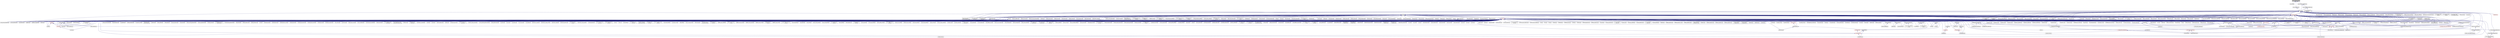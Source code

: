 digraph "async_callback_fwd.hpp"
{
  edge [fontname="Helvetica",fontsize="10",labelfontname="Helvetica",labelfontsize="10"];
  node [fontname="Helvetica",fontsize="10",shape=record];
  Node176 [label="async_callback_fwd.hpp",height=0.2,width=0.4,color="black", fillcolor="grey75", style="filled", fontcolor="black"];
  Node176 -> Node177 [dir="back",color="midnightblue",fontsize="10",style="solid",fontname="Helvetica"];
  Node177 [label="hpx_fwd.hpp",height=0.2,width=0.4,color="black", fillcolor="white", style="filled",URL="$d5/d46/hpx__fwd_8hpp.html"];
  Node176 -> Node178 [dir="back",color="midnightblue",fontsize="10",style="solid",fontname="Helvetica"];
  Node178 [label="async_callback.hpp",height=0.2,width=0.4,color="black", fillcolor="white", style="filled",URL="$de/d47/async__callback_8hpp.html"];
  Node178 -> Node179 [dir="back",color="midnightblue",fontsize="10",style="solid",fontname="Helvetica"];
  Node179 [label="async.hpp",height=0.2,width=0.4,color="black", fillcolor="white", style="filled",URL="$d4/d59/include_2async_8hpp.html"];
  Node179 -> Node180 [dir="back",color="midnightblue",fontsize="10",style="solid",fontname="Helvetica"];
  Node180 [label="allgather.cpp",height=0.2,width=0.4,color="black", fillcolor="white", style="filled",URL="$d7/d06/allgather_8cpp.html"];
  Node179 -> Node181 [dir="back",color="midnightblue",fontsize="10",style="solid",fontname="Helvetica"];
  Node181 [label="allgather_and_gate.cpp",height=0.2,width=0.4,color="black", fillcolor="white", style="filled",URL="$d1/d56/allgather__and__gate_8cpp.html"];
  Node179 -> Node182 [dir="back",color="midnightblue",fontsize="10",style="solid",fontname="Helvetica"];
  Node182 [label="apex_fibonacci.cpp",height=0.2,width=0.4,color="black", fillcolor="white", style="filled",URL="$de/de1/apex__fibonacci_8cpp.html"];
  Node179 -> Node183 [dir="back",color="midnightblue",fontsize="10",style="solid",fontname="Helvetica"];
  Node183 [label="apex_policy_engine\l_active_thread_count.cpp",height=0.2,width=0.4,color="black", fillcolor="white", style="filled",URL="$d5/d01/apex__policy__engine__active__thread__count_8cpp.html"];
  Node179 -> Node184 [dir="back",color="midnightblue",fontsize="10",style="solid",fontname="Helvetica"];
  Node184 [label="apex_policy_engine\l_events.cpp",height=0.2,width=0.4,color="black", fillcolor="white", style="filled",URL="$df/d0f/apex__policy__engine__events_8cpp.html"];
  Node179 -> Node185 [dir="back",color="midnightblue",fontsize="10",style="solid",fontname="Helvetica"];
  Node185 [label="apex_policy_engine\l_periodic.cpp",height=0.2,width=0.4,color="black", fillcolor="white", style="filled",URL="$d5/d7b/apex__policy__engine__periodic_8cpp.html"];
  Node179 -> Node186 [dir="back",color="midnightblue",fontsize="10",style="solid",fontname="Helvetica"];
  Node186 [label="nqueen.hpp",height=0.2,width=0.4,color="black", fillcolor="white", style="filled",URL="$da/dfd/stubs_2nqueen_8hpp.html"];
  Node186 -> Node187 [dir="back",color="midnightblue",fontsize="10",style="solid",fontname="Helvetica"];
  Node187 [label="nqueen.hpp",height=0.2,width=0.4,color="black", fillcolor="white", style="filled",URL="$d0/d07/nqueen_8hpp.html"];
  Node187 -> Node188 [dir="back",color="midnightblue",fontsize="10",style="solid",fontname="Helvetica"];
  Node188 [label="nqueen_client.cpp",height=0.2,width=0.4,color="black", fillcolor="white", style="filled",URL="$d3/d5e/nqueen__client_8cpp.html"];
  Node179 -> Node189 [dir="back",color="midnightblue",fontsize="10",style="solid",fontname="Helvetica"];
  Node189 [label="1d_wave_equation.cpp",height=0.2,width=0.4,color="black", fillcolor="white", style="filled",URL="$da/dab/1d__wave__equation_8cpp.html"];
  Node179 -> Node190 [dir="back",color="midnightblue",fontsize="10",style="solid",fontname="Helvetica"];
  Node190 [label="factorial.cpp",height=0.2,width=0.4,color="black", fillcolor="white", style="filled",URL="$d9/d00/factorial_8cpp.html"];
  Node179 -> Node191 [dir="back",color="midnightblue",fontsize="10",style="solid",fontname="Helvetica"];
  Node191 [label="fibonacci.cpp",height=0.2,width=0.4,color="black", fillcolor="white", style="filled",URL="$d9/d89/fibonacci_8cpp.html"];
  Node179 -> Node192 [dir="back",color="midnightblue",fontsize="10",style="solid",fontname="Helvetica"];
  Node192 [label="fibonacci_one.cpp",height=0.2,width=0.4,color="black", fillcolor="white", style="filled",URL="$d8/d78/fibonacci__one_8cpp.html"];
  Node179 -> Node193 [dir="back",color="midnightblue",fontsize="10",style="solid",fontname="Helvetica"];
  Node193 [label="print_to_console.cpp",height=0.2,width=0.4,color="black", fillcolor="white", style="filled",URL="$d7/de6/print__to__console_8cpp.html"];
  Node179 -> Node194 [dir="back",color="midnightblue",fontsize="10",style="solid",fontname="Helvetica"];
  Node194 [label="quicksort.cpp",height=0.2,width=0.4,color="black", fillcolor="white", style="filled",URL="$d3/d1e/quicksort_8cpp.html"];
  Node179 -> Node195 [dir="back",color="midnightblue",fontsize="10",style="solid",fontname="Helvetica"];
  Node195 [label="sierpinski.cpp",height=0.2,width=0.4,color="black", fillcolor="white", style="filled",URL="$d3/d7e/sierpinski_8cpp.html"];
  Node179 -> Node196 [dir="back",color="midnightblue",fontsize="10",style="solid",fontname="Helvetica"];
  Node196 [label="random_mem_access.hpp",height=0.2,width=0.4,color="black", fillcolor="white", style="filled",URL="$d3/d32/stubs_2random__mem__access_8hpp.html"];
  Node196 -> Node197 [dir="back",color="midnightblue",fontsize="10",style="solid",fontname="Helvetica"];
  Node197 [label="random_mem_access.hpp",height=0.2,width=0.4,color="black", fillcolor="white", style="filled",URL="$db/de8/random__mem__access_8hpp.html"];
  Node197 -> Node198 [dir="back",color="midnightblue",fontsize="10",style="solid",fontname="Helvetica"];
  Node198 [label="random_mem_access_client.cpp",height=0.2,width=0.4,color="black", fillcolor="white", style="filled",URL="$df/d1b/random__mem__access__client_8cpp.html"];
  Node179 -> Node199 [dir="back",color="midnightblue",fontsize="10",style="solid",fontname="Helvetica"];
  Node199 [label="interpolator.cpp",height=0.2,width=0.4,color="black", fillcolor="white", style="filled",URL="$d5/d02/interpolator_8cpp.html"];
  Node179 -> Node200 [dir="back",color="midnightblue",fontsize="10",style="solid",fontname="Helvetica"];
  Node200 [label="simple_central_tuplespace.hpp",height=0.2,width=0.4,color="black", fillcolor="white", style="filled",URL="$d0/d4b/stubs_2simple__central__tuplespace_8hpp.html"];
  Node200 -> Node201 [dir="back",color="midnightblue",fontsize="10",style="solid",fontname="Helvetica"];
  Node201 [label="simple_central_tuplespace.hpp",height=0.2,width=0.4,color="black", fillcolor="white", style="filled",URL="$d5/ddd/simple__central__tuplespace_8hpp.html"];
  Node201 -> Node202 [dir="back",color="midnightblue",fontsize="10",style="solid",fontname="Helvetica"];
  Node202 [label="simple_central_tuplespace\l_client.cpp",height=0.2,width=0.4,color="black", fillcolor="white", style="filled",URL="$d1/d7b/simple__central__tuplespace__client_8cpp.html"];
  Node179 -> Node203 [dir="back",color="midnightblue",fontsize="10",style="solid",fontname="Helvetica"];
  Node203 [label="lcos.hpp",height=0.2,width=0.4,color="black", fillcolor="white", style="filled",URL="$d5/deb/lcos_8hpp.html"];
  Node203 -> Node181 [dir="back",color="midnightblue",fontsize="10",style="solid",fontname="Helvetica"];
  Node203 -> Node204 [dir="back",color="midnightblue",fontsize="10",style="solid",fontname="Helvetica"];
  Node204 [label="apex_balance.cpp",height=0.2,width=0.4,color="black", fillcolor="white", style="filled",URL="$d4/d8e/apex__balance_8cpp.html"];
  Node203 -> Node183 [dir="back",color="midnightblue",fontsize="10",style="solid",fontname="Helvetica"];
  Node203 -> Node184 [dir="back",color="midnightblue",fontsize="10",style="solid",fontname="Helvetica"];
  Node203 -> Node185 [dir="back",color="midnightblue",fontsize="10",style="solid",fontname="Helvetica"];
  Node203 -> Node205 [dir="back",color="midnightblue",fontsize="10",style="solid",fontname="Helvetica"];
  Node205 [label="heartbeat.cpp",height=0.2,width=0.4,color="black", fillcolor="white", style="filled",URL="$d8/d98/heartbeat_8cpp.html"];
  Node203 -> Node206 [dir="back",color="midnightblue",fontsize="10",style="solid",fontname="Helvetica"];
  Node206 [label="hello_world_component.hpp",height=0.2,width=0.4,color="black", fillcolor="white", style="filled",URL="$df/df0/hello__world__component_8hpp.html"];
  Node206 -> Node207 [dir="back",color="midnightblue",fontsize="10",style="solid",fontname="Helvetica"];
  Node207 [label="hello_world_client.cpp",height=0.2,width=0.4,color="black", fillcolor="white", style="filled",URL="$d5/da6/hello__world__client_8cpp.html"];
  Node206 -> Node208 [dir="back",color="midnightblue",fontsize="10",style="solid",fontname="Helvetica"];
  Node208 [label="hello_world_component.cpp",height=0.2,width=0.4,color="black", fillcolor="white", style="filled",URL="$d8/daa/hello__world__component_8cpp.html"];
  Node203 -> Node209 [dir="back",color="midnightblue",fontsize="10",style="solid",fontname="Helvetica"];
  Node209 [label="row.hpp",height=0.2,width=0.4,color="black", fillcolor="white", style="filled",URL="$dc/d69/row_8hpp.html"];
  Node209 -> Node210 [dir="back",color="midnightblue",fontsize="10",style="solid",fontname="Helvetica"];
  Node210 [label="grid.hpp",height=0.2,width=0.4,color="red", fillcolor="white", style="filled",URL="$dc/d8a/grid_8hpp.html"];
  Node210 -> Node211 [dir="back",color="midnightblue",fontsize="10",style="solid",fontname="Helvetica"];
  Node211 [label="jacobi.cpp",height=0.2,width=0.4,color="black", fillcolor="white", style="filled",URL="$d2/d27/jacobi_8cpp.html"];
  Node210 -> Node212 [dir="back",color="midnightblue",fontsize="10",style="solid",fontname="Helvetica"];
  Node212 [label="solver.hpp",height=0.2,width=0.4,color="red", fillcolor="white", style="filled",URL="$db/d9a/server_2solver_8hpp.html"];
  Node212 -> Node214 [dir="back",color="midnightblue",fontsize="10",style="solid",fontname="Helvetica"];
  Node214 [label="solver.cpp",height=0.2,width=0.4,color="black", fillcolor="white", style="filled",URL="$d6/d94/solver_8cpp.html"];
  Node210 -> Node215 [dir="back",color="midnightblue",fontsize="10",style="solid",fontname="Helvetica"];
  Node215 [label="grid.cpp",height=0.2,width=0.4,color="black", fillcolor="white", style="filled",URL="$d6/d1b/jacobi__component_2grid_8cpp.html"];
  Node209 -> Node216 [dir="back",color="midnightblue",fontsize="10",style="solid",fontname="Helvetica"];
  Node216 [label="stencil_iterator.hpp",height=0.2,width=0.4,color="black", fillcolor="white", style="filled",URL="$dc/d5c/server_2stencil__iterator_8hpp.html"];
  Node216 -> Node212 [dir="back",color="midnightblue",fontsize="10",style="solid",fontname="Helvetica"];
  Node216 -> Node217 [dir="back",color="midnightblue",fontsize="10",style="solid",fontname="Helvetica"];
  Node217 [label="stencil_iterator.cpp",height=0.2,width=0.4,color="black", fillcolor="white", style="filled",URL="$d6/de1/server_2stencil__iterator_8cpp.html"];
  Node216 -> Node218 [dir="back",color="midnightblue",fontsize="10",style="solid",fontname="Helvetica"];
  Node218 [label="stencil_iterator.cpp",height=0.2,width=0.4,color="black", fillcolor="white", style="filled",URL="$d7/d71/stencil__iterator_8cpp.html"];
  Node209 -> Node215 [dir="back",color="midnightblue",fontsize="10",style="solid",fontname="Helvetica"];
  Node203 -> Node219 [dir="back",color="midnightblue",fontsize="10",style="solid",fontname="Helvetica"];
  Node219 [label="stencil_iterator.hpp",height=0.2,width=0.4,color="black", fillcolor="white", style="filled",URL="$d4/dc8/stencil__iterator_8hpp.html"];
  Node219 -> Node212 [dir="back",color="midnightblue",fontsize="10",style="solid",fontname="Helvetica"];
  Node219 -> Node216 [dir="back",color="midnightblue",fontsize="10",style="solid",fontname="Helvetica"];
  Node219 -> Node218 [dir="back",color="midnightblue",fontsize="10",style="solid",fontname="Helvetica"];
  Node203 -> Node216 [dir="back",color="midnightblue",fontsize="10",style="solid",fontname="Helvetica"];
  Node203 -> Node220 [dir="back",color="midnightblue",fontsize="10",style="solid",fontname="Helvetica"];
  Node220 [label="jacobi_hpx.cpp",height=0.2,width=0.4,color="black", fillcolor="white", style="filled",URL="$d8/d72/jacobi__hpx_8cpp.html"];
  Node203 -> Node221 [dir="back",color="midnightblue",fontsize="10",style="solid",fontname="Helvetica"];
  Node221 [label="jacobi_nonuniform_hpx.cpp",height=0.2,width=0.4,color="black", fillcolor="white", style="filled",URL="$de/d56/jacobi__nonuniform__hpx_8cpp.html"];
  Node203 -> Node222 [dir="back",color="midnightblue",fontsize="10",style="solid",fontname="Helvetica"];
  Node222 [label="enumerate_threads.cpp",height=0.2,width=0.4,color="black", fillcolor="white", style="filled",URL="$d3/dd4/enumerate__threads_8cpp.html"];
  Node203 -> Node223 [dir="back",color="midnightblue",fontsize="10",style="solid",fontname="Helvetica"];
  Node223 [label="fibonacci_await.cpp",height=0.2,width=0.4,color="black", fillcolor="white", style="filled",URL="$dc/d1c/fibonacci__await_8cpp.html"];
  Node203 -> Node224 [dir="back",color="midnightblue",fontsize="10",style="solid",fontname="Helvetica"];
  Node224 [label="fibonacci_dataflow.cpp",height=0.2,width=0.4,color="black", fillcolor="white", style="filled",URL="$df/d3d/fibonacci__dataflow_8cpp.html"];
  Node203 -> Node225 [dir="back",color="midnightblue",fontsize="10",style="solid",fontname="Helvetica"];
  Node225 [label="fibonacci_futures.cpp",height=0.2,width=0.4,color="black", fillcolor="white", style="filled",URL="$d6/de3/fibonacci__futures_8cpp.html"];
  Node203 -> Node226 [dir="back",color="midnightblue",fontsize="10",style="solid",fontname="Helvetica"];
  Node226 [label="fibonacci_futures_distributed.cpp",height=0.2,width=0.4,color="black", fillcolor="white", style="filled",URL="$d1/dc9/fibonacci__futures__distributed_8cpp.html"];
  Node203 -> Node227 [dir="back",color="midnightblue",fontsize="10",style="solid",fontname="Helvetica"];
  Node227 [label="fractals.cpp",height=0.2,width=0.4,color="black", fillcolor="white", style="filled",URL="$d8/d58/fractals_8cpp.html"];
  Node203 -> Node228 [dir="back",color="midnightblue",fontsize="10",style="solid",fontname="Helvetica"];
  Node228 [label="fractals_executor.cpp",height=0.2,width=0.4,color="black", fillcolor="white", style="filled",URL="$d9/da9/fractals__executor_8cpp.html"];
  Node203 -> Node229 [dir="back",color="midnightblue",fontsize="10",style="solid",fontname="Helvetica"];
  Node229 [label="fractals_struct.cpp",height=0.2,width=0.4,color="black", fillcolor="white", style="filled",URL="$d8/d2f/fractals__struct_8cpp.html"];
  Node203 -> Node230 [dir="back",color="midnightblue",fontsize="10",style="solid",fontname="Helvetica"];
  Node230 [label="hello_world.cpp",height=0.2,width=0.4,color="black", fillcolor="white", style="filled",URL="$d0/d67/hello__world_8cpp.html"];
  Node203 -> Node231 [dir="back",color="midnightblue",fontsize="10",style="solid",fontname="Helvetica"];
  Node231 [label="latch_local.cpp",height=0.2,width=0.4,color="black", fillcolor="white", style="filled",URL="$dd/dd3/latch__local_8cpp.html"];
  Node203 -> Node232 [dir="back",color="midnightblue",fontsize="10",style="solid",fontname="Helvetica"];
  Node232 [label="latch_remote.cpp",height=0.2,width=0.4,color="black", fillcolor="white", style="filled",URL="$df/d59/latch__remote_8cpp.html"];
  Node203 -> Node233 [dir="back",color="midnightblue",fontsize="10",style="solid",fontname="Helvetica"];
  Node233 [label="local_channel.cpp",height=0.2,width=0.4,color="black", fillcolor="white", style="filled",URL="$d0/d3e/local__channel_8cpp.html"];
  Node203 -> Node234 [dir="back",color="midnightblue",fontsize="10",style="solid",fontname="Helvetica"];
  Node234 [label="pingpong.cpp",height=0.2,width=0.4,color="black", fillcolor="white", style="filled",URL="$dd/d4d/pingpong_8cpp.html"];
  Node203 -> Node235 [dir="back",color="midnightblue",fontsize="10",style="solid",fontname="Helvetica"];
  Node235 [label="shared_mutex.cpp",height=0.2,width=0.4,color="black", fillcolor="white", style="filled",URL="$da/d0b/shared__mutex_8cpp.html"];
  Node203 -> Node236 [dir="back",color="midnightblue",fontsize="10",style="solid",fontname="Helvetica"];
  Node236 [label="wait_composition.cpp",height=0.2,width=0.4,color="black", fillcolor="white", style="filled",URL="$d6/d13/wait__composition_8cpp.html"];
  Node203 -> Node237 [dir="back",color="midnightblue",fontsize="10",style="solid",fontname="Helvetica"];
  Node237 [label="sheneos_compare.cpp",height=0.2,width=0.4,color="black", fillcolor="white", style="filled",URL="$dc/d11/sheneos__compare_8cpp.html"];
  Node203 -> Node238 [dir="back",color="midnightblue",fontsize="10",style="solid",fontname="Helvetica"];
  Node238 [label="spell_check_file.cpp",height=0.2,width=0.4,color="black", fillcolor="white", style="filled",URL="$df/df7/spell__check__file_8cpp.html"];
  Node203 -> Node239 [dir="back",color="midnightblue",fontsize="10",style="solid",fontname="Helvetica"];
  Node239 [label="spell_check_simple.cpp",height=0.2,width=0.4,color="black", fillcolor="white", style="filled",URL="$dd/d54/spell__check__simple_8cpp.html"];
  Node203 -> Node202 [dir="back",color="midnightblue",fontsize="10",style="solid",fontname="Helvetica"];
  Node203 -> Node240 [dir="back",color="midnightblue",fontsize="10",style="solid",fontname="Helvetica"];
  Node240 [label="hpx.hpp",height=0.2,width=0.4,color="red", fillcolor="white", style="filled",URL="$d0/daa/hpx_8hpp.html"];
  Node240 -> Node241 [dir="back",color="midnightblue",fontsize="10",style="solid",fontname="Helvetica"];
  Node241 [label="1d_stencil_1.cpp",height=0.2,width=0.4,color="black", fillcolor="white", style="filled",URL="$d2/db1/1d__stencil__1_8cpp.html"];
  Node240 -> Node242 [dir="back",color="midnightblue",fontsize="10",style="solid",fontname="Helvetica"];
  Node242 [label="1d_stencil_2.cpp",height=0.2,width=0.4,color="black", fillcolor="white", style="filled",URL="$d3/dd1/1d__stencil__2_8cpp.html"];
  Node240 -> Node243 [dir="back",color="midnightblue",fontsize="10",style="solid",fontname="Helvetica"];
  Node243 [label="1d_stencil_3.cpp",height=0.2,width=0.4,color="black", fillcolor="white", style="filled",URL="$db/d19/1d__stencil__3_8cpp.html"];
  Node240 -> Node244 [dir="back",color="midnightblue",fontsize="10",style="solid",fontname="Helvetica"];
  Node244 [label="1d_stencil_4.cpp",height=0.2,width=0.4,color="black", fillcolor="white", style="filled",URL="$d1/d7d/1d__stencil__4_8cpp.html"];
  Node240 -> Node245 [dir="back",color="midnightblue",fontsize="10",style="solid",fontname="Helvetica"];
  Node245 [label="1d_stencil_4_parallel.cpp",height=0.2,width=0.4,color="black", fillcolor="white", style="filled",URL="$d6/d05/1d__stencil__4__parallel_8cpp.html"];
  Node240 -> Node246 [dir="back",color="midnightblue",fontsize="10",style="solid",fontname="Helvetica"];
  Node246 [label="1d_stencil_4_repart.cpp",height=0.2,width=0.4,color="black", fillcolor="white", style="filled",URL="$d0/d6b/1d__stencil__4__repart_8cpp.html"];
  Node240 -> Node247 [dir="back",color="midnightblue",fontsize="10",style="solid",fontname="Helvetica"];
  Node247 [label="1d_stencil_4_throttle.cpp",height=0.2,width=0.4,color="black", fillcolor="white", style="filled",URL="$d6/de5/1d__stencil__4__throttle_8cpp.html"];
  Node240 -> Node248 [dir="back",color="midnightblue",fontsize="10",style="solid",fontname="Helvetica"];
  Node248 [label="1d_stencil_5.cpp",height=0.2,width=0.4,color="black", fillcolor="white", style="filled",URL="$d7/d2a/1d__stencil__5_8cpp.html"];
  Node240 -> Node249 [dir="back",color="midnightblue",fontsize="10",style="solid",fontname="Helvetica"];
  Node249 [label="1d_stencil_6.cpp",height=0.2,width=0.4,color="black", fillcolor="white", style="filled",URL="$db/de7/1d__stencil__6_8cpp.html"];
  Node240 -> Node250 [dir="back",color="midnightblue",fontsize="10",style="solid",fontname="Helvetica"];
  Node250 [label="1d_stencil_7.cpp",height=0.2,width=0.4,color="black", fillcolor="white", style="filled",URL="$d4/d5a/1d__stencil__7_8cpp.html"];
  Node240 -> Node251 [dir="back",color="midnightblue",fontsize="10",style="solid",fontname="Helvetica"];
  Node251 [label="1d_stencil_8.cpp",height=0.2,width=0.4,color="black", fillcolor="white", style="filled",URL="$df/de0/1d__stencil__8_8cpp.html"];
  Node240 -> Node252 [dir="back",color="midnightblue",fontsize="10",style="solid",fontname="Helvetica"];
  Node252 [label="accumulator.cpp",height=0.2,width=0.4,color="black", fillcolor="white", style="filled",URL="$d1/d81/accumulator_8cpp.html"];
  Node240 -> Node253 [dir="back",color="midnightblue",fontsize="10",style="solid",fontname="Helvetica"];
  Node253 [label="accumulator.hpp",height=0.2,width=0.4,color="red", fillcolor="white", style="filled",URL="$d4/d9d/server_2accumulator_8hpp.html"];
  Node253 -> Node252 [dir="back",color="midnightblue",fontsize="10",style="solid",fontname="Helvetica"];
  Node240 -> Node256 [dir="back",color="midnightblue",fontsize="10",style="solid",fontname="Helvetica"];
  Node256 [label="template_function_accumulator.hpp",height=0.2,width=0.4,color="black", fillcolor="white", style="filled",URL="$d7/da6/server_2template__function__accumulator_8hpp.html"];
  Node256 -> Node257 [dir="back",color="midnightblue",fontsize="10",style="solid",fontname="Helvetica"];
  Node257 [label="template_function_accumulator.cpp",height=0.2,width=0.4,color="black", fillcolor="white", style="filled",URL="$d5/d02/template__function__accumulator_8cpp.html"];
  Node256 -> Node258 [dir="back",color="midnightblue",fontsize="10",style="solid",fontname="Helvetica"];
  Node258 [label="template_function_accumulator.hpp",height=0.2,width=0.4,color="red", fillcolor="white", style="filled",URL="$d3/de9/template__function__accumulator_8hpp.html"];
  Node240 -> Node260 [dir="back",color="midnightblue",fontsize="10",style="solid",fontname="Helvetica"];
  Node260 [label="template_accumulator.cpp",height=0.2,width=0.4,color="black", fillcolor="white", style="filled",URL="$d0/d4a/template__accumulator_8cpp.html"];
  Node240 -> Node257 [dir="back",color="midnightblue",fontsize="10",style="solid",fontname="Helvetica"];
  Node240 -> Node258 [dir="back",color="midnightblue",fontsize="10",style="solid",fontname="Helvetica"];
  Node240 -> Node261 [dir="back",color="midnightblue",fontsize="10",style="solid",fontname="Helvetica"];
  Node261 [label="allgather_module.cpp",height=0.2,width=0.4,color="black", fillcolor="white", style="filled",URL="$df/de4/allgather__module_8cpp.html"];
  Node240 -> Node180 [dir="back",color="midnightblue",fontsize="10",style="solid",fontname="Helvetica"];
  Node240 -> Node181 [dir="back",color="midnightblue",fontsize="10",style="solid",fontname="Helvetica"];
  Node240 -> Node262 [dir="back",color="midnightblue",fontsize="10",style="solid",fontname="Helvetica"];
  Node262 [label="ag_client.cpp",height=0.2,width=0.4,color="black", fillcolor="white", style="filled",URL="$d4/d5d/ag__client_8cpp.html"];
  Node240 -> Node263 [dir="back",color="midnightblue",fontsize="10",style="solid",fontname="Helvetica"];
  Node263 [label="hpx_thread_phase.cpp",height=0.2,width=0.4,color="black", fillcolor="white", style="filled",URL="$d5/dca/hpx__thread__phase_8cpp.html"];
  Node240 -> Node264 [dir="back",color="midnightblue",fontsize="10",style="solid",fontname="Helvetica"];
  Node264 [label="os_thread_num.cpp",height=0.2,width=0.4,color="black", fillcolor="white", style="filled",URL="$d2/dfb/os__thread__num_8cpp.html"];
  Node240 -> Node265 [dir="back",color="midnightblue",fontsize="10",style="solid",fontname="Helvetica"];
  Node265 [label="cancelable_action.cpp",height=0.2,width=0.4,color="black", fillcolor="white", style="filled",URL="$d5/d0c/cancelable__action_8cpp.html"];
  Node240 -> Node266 [dir="back",color="midnightblue",fontsize="10",style="solid",fontname="Helvetica"];
  Node266 [label="cancelable_action.hpp",height=0.2,width=0.4,color="black", fillcolor="white", style="filled",URL="$d5/d4d/server_2cancelable__action_8hpp.html"];
  Node266 -> Node265 [dir="back",color="midnightblue",fontsize="10",style="solid",fontname="Helvetica"];
  Node266 -> Node267 [dir="back",color="midnightblue",fontsize="10",style="solid",fontname="Helvetica"];
  Node267 [label="cancelable_action.hpp",height=0.2,width=0.4,color="red", fillcolor="white", style="filled",URL="$d0/da3/stubs_2cancelable__action_8hpp.html"];
  Node240 -> Node267 [dir="back",color="midnightblue",fontsize="10",style="solid",fontname="Helvetica"];
  Node240 -> Node269 [dir="back",color="midnightblue",fontsize="10",style="solid",fontname="Helvetica"];
  Node269 [label="cancelable_action_client.cpp",height=0.2,width=0.4,color="black", fillcolor="white", style="filled",URL="$d1/db8/cancelable__action__client_8cpp.html"];
  Node240 -> Node270 [dir="back",color="midnightblue",fontsize="10",style="solid",fontname="Helvetica"];
  Node270 [label="cublas_matmul.cpp",height=0.2,width=0.4,color="black", fillcolor="white", style="filled",URL="$dd/d84/cublas__matmul_8cpp.html"];
  Node240 -> Node271 [dir="back",color="midnightblue",fontsize="10",style="solid",fontname="Helvetica"];
  Node271 [label="win_perf_counters.cpp",height=0.2,width=0.4,color="black", fillcolor="white", style="filled",URL="$d8/d11/win__perf__counters_8cpp.html"];
  Node240 -> Node272 [dir="back",color="midnightblue",fontsize="10",style="solid",fontname="Helvetica"];
  Node272 [label="win_perf_counters.hpp",height=0.2,width=0.4,color="black", fillcolor="white", style="filled",URL="$d5/da7/win__perf__counters_8hpp.html"];
  Node240 -> Node206 [dir="back",color="midnightblue",fontsize="10",style="solid",fontname="Helvetica"];
  Node240 -> Node273 [dir="back",color="midnightblue",fontsize="10",style="solid",fontname="Helvetica"];
  Node273 [label="interpolate1d.cpp",height=0.2,width=0.4,color="black", fillcolor="white", style="filled",URL="$d0/d05/interpolate1d_8cpp.html"];
  Node240 -> Node274 [dir="back",color="midnightblue",fontsize="10",style="solid",fontname="Helvetica"];
  Node274 [label="partition.hpp",height=0.2,width=0.4,color="black", fillcolor="white", style="filled",URL="$d0/d7a/examples_2interpolate1d_2interpolate1d_2partition_8hpp.html"];
  Node274 -> Node273 [dir="back",color="midnightblue",fontsize="10",style="solid",fontname="Helvetica"];
  Node274 -> Node275 [dir="back",color="midnightblue",fontsize="10",style="solid",fontname="Helvetica"];
  Node275 [label="interpolate1d.hpp",height=0.2,width=0.4,color="red", fillcolor="white", style="filled",URL="$d4/dc7/interpolate1d_8hpp.html"];
  Node275 -> Node273 [dir="back",color="midnightblue",fontsize="10",style="solid",fontname="Helvetica"];
  Node240 -> Node277 [dir="back",color="midnightblue",fontsize="10",style="solid",fontname="Helvetica"];
  Node277 [label="partition.hpp",height=0.2,width=0.4,color="black", fillcolor="white", style="filled",URL="$d0/dff/examples_2interpolate1d_2interpolate1d_2server_2partition_8hpp.html"];
  Node277 -> Node274 [dir="back",color="midnightblue",fontsize="10",style="solid",fontname="Helvetica"];
  Node277 -> Node278 [dir="back",color="midnightblue",fontsize="10",style="solid",fontname="Helvetica"];
  Node278 [label="partition.cpp",height=0.2,width=0.4,color="black", fillcolor="white", style="filled",URL="$d0/d4f/examples_2interpolate1d_2interpolate1d_2server_2partition_8cpp.html"];
  Node240 -> Node275 [dir="back",color="midnightblue",fontsize="10",style="solid",fontname="Helvetica"];
  Node240 -> Node279 [dir="back",color="midnightblue",fontsize="10",style="solid",fontname="Helvetica"];
  Node279 [label="read_values.cpp",height=0.2,width=0.4,color="black", fillcolor="white", style="filled",URL="$d0/d8c/interpolate1d_2interpolate1d_2read__values_8cpp.html"];
  Node240 -> Node278 [dir="back",color="midnightblue",fontsize="10",style="solid",fontname="Helvetica"];
  Node240 -> Node211 [dir="back",color="midnightblue",fontsize="10",style="solid",fontname="Helvetica"];
  Node240 -> Node215 [dir="back",color="midnightblue",fontsize="10",style="solid",fontname="Helvetica"];
  Node240 -> Node280 [dir="back",color="midnightblue",fontsize="10",style="solid",fontname="Helvetica"];
  Node280 [label="row.cpp",height=0.2,width=0.4,color="black", fillcolor="white", style="filled",URL="$d3/d86/server_2row_8cpp.html"];
  Node240 -> Node214 [dir="back",color="midnightblue",fontsize="10",style="solid",fontname="Helvetica"];
  Node240 -> Node217 [dir="back",color="midnightblue",fontsize="10",style="solid",fontname="Helvetica"];
  Node240 -> Node218 [dir="back",color="midnightblue",fontsize="10",style="solid",fontname="Helvetica"];
  Node240 -> Node281 [dir="back",color="midnightblue",fontsize="10",style="solid",fontname="Helvetica"];
  Node281 [label="jacobi.cpp",height=0.2,width=0.4,color="black", fillcolor="white", style="filled",URL="$d3/d44/smp_2jacobi_8cpp.html"];
  Node240 -> Node220 [dir="back",color="midnightblue",fontsize="10",style="solid",fontname="Helvetica"];
  Node240 -> Node282 [dir="back",color="midnightblue",fontsize="10",style="solid",fontname="Helvetica"];
  Node282 [label="jacobi_nonuniform.cpp",height=0.2,width=0.4,color="black", fillcolor="white", style="filled",URL="$dd/ddc/jacobi__nonuniform_8cpp.html"];
  Node240 -> Node221 [dir="back",color="midnightblue",fontsize="10",style="solid",fontname="Helvetica"];
  Node240 -> Node283 [dir="back",color="midnightblue",fontsize="10",style="solid",fontname="Helvetica"];
  Node283 [label="nqueen.cpp",height=0.2,width=0.4,color="black", fillcolor="white", style="filled",URL="$db/dca/nqueen_8cpp.html"];
  Node240 -> Node284 [dir="back",color="midnightblue",fontsize="10",style="solid",fontname="Helvetica"];
  Node284 [label="nqueen.hpp",height=0.2,width=0.4,color="black", fillcolor="white", style="filled",URL="$de/d58/server_2nqueen_8hpp.html"];
  Node284 -> Node283 [dir="back",color="midnightblue",fontsize="10",style="solid",fontname="Helvetica"];
  Node284 -> Node186 [dir="back",color="midnightblue",fontsize="10",style="solid",fontname="Helvetica"];
  Node240 -> Node188 [dir="back",color="midnightblue",fontsize="10",style="solid",fontname="Helvetica"];
  Node240 -> Node285 [dir="back",color="midnightblue",fontsize="10",style="solid",fontname="Helvetica"];
  Node285 [label="sine.cpp",height=0.2,width=0.4,color="black", fillcolor="white", style="filled",URL="$d3/d0d/server_2sine_8cpp.html"];
  Node240 -> Node286 [dir="back",color="midnightblue",fontsize="10",style="solid",fontname="Helvetica"];
  Node286 [label="sine.hpp",height=0.2,width=0.4,color="black", fillcolor="white", style="filled",URL="$d8/dac/sine_8hpp.html"];
  Node286 -> Node285 [dir="back",color="midnightblue",fontsize="10",style="solid",fontname="Helvetica"];
  Node286 -> Node287 [dir="back",color="midnightblue",fontsize="10",style="solid",fontname="Helvetica"];
  Node287 [label="sine.cpp",height=0.2,width=0.4,color="black", fillcolor="white", style="filled",URL="$d5/dd8/sine_8cpp.html"];
  Node240 -> Node287 [dir="back",color="midnightblue",fontsize="10",style="solid",fontname="Helvetica"];
  Node240 -> Node288 [dir="back",color="midnightblue",fontsize="10",style="solid",fontname="Helvetica"];
  Node288 [label="sine_client.cpp",height=0.2,width=0.4,color="black", fillcolor="white", style="filled",URL="$db/d62/sine__client_8cpp.html"];
  Node240 -> Node289 [dir="back",color="midnightblue",fontsize="10",style="solid",fontname="Helvetica"];
  Node289 [label="qt.cpp",height=0.2,width=0.4,color="black", fillcolor="white", style="filled",URL="$df/d90/qt_8cpp.html"];
  Node240 -> Node290 [dir="back",color="midnightblue",fontsize="10",style="solid",fontname="Helvetica"];
  Node290 [label="queue_client.cpp",height=0.2,width=0.4,color="black", fillcolor="white", style="filled",URL="$d7/d96/queue__client_8cpp.html"];
  Node240 -> Node291 [dir="back",color="midnightblue",fontsize="10",style="solid",fontname="Helvetica"];
  Node291 [label="customize_async.cpp",height=0.2,width=0.4,color="black", fillcolor="white", style="filled",URL="$d0/d82/customize__async_8cpp.html"];
  Node240 -> Node292 [dir="back",color="midnightblue",fontsize="10",style="solid",fontname="Helvetica"];
  Node292 [label="data_actions.cpp",height=0.2,width=0.4,color="black", fillcolor="white", style="filled",URL="$dc/d68/data__actions_8cpp.html"];
  Node240 -> Node293 [dir="back",color="midnightblue",fontsize="10",style="solid",fontname="Helvetica"];
  Node293 [label="error_handling.cpp",height=0.2,width=0.4,color="black", fillcolor="white", style="filled",URL="$d9/d96/error__handling_8cpp.html"];
  Node240 -> Node294 [dir="back",color="midnightblue",fontsize="10",style="solid",fontname="Helvetica"];
  Node294 [label="event_synchronization.cpp",height=0.2,width=0.4,color="black", fillcolor="white", style="filled",URL="$d0/d35/event__synchronization_8cpp.html"];
  Node240 -> Node190 [dir="back",color="midnightblue",fontsize="10",style="solid",fontname="Helvetica"];
  Node240 -> Node295 [dir="back",color="midnightblue",fontsize="10",style="solid",fontname="Helvetica"];
  Node295 [label="file_serialization.cpp",height=0.2,width=0.4,color="black", fillcolor="white", style="filled",URL="$de/d58/file__serialization_8cpp.html"];
  Node240 -> Node296 [dir="back",color="midnightblue",fontsize="10",style="solid",fontname="Helvetica"];
  Node296 [label="init_globally.cpp",height=0.2,width=0.4,color="black", fillcolor="white", style="filled",URL="$d6/dad/init__globally_8cpp.html"];
  Node240 -> Node297 [dir="back",color="midnightblue",fontsize="10",style="solid",fontname="Helvetica"];
  Node297 [label="interest_calculator.cpp",height=0.2,width=0.4,color="black", fillcolor="white", style="filled",URL="$d2/d86/interest__calculator_8cpp.html"];
  Node240 -> Node298 [dir="back",color="midnightblue",fontsize="10",style="solid",fontname="Helvetica"];
  Node298 [label="non_atomic_rma.cpp",height=0.2,width=0.4,color="black", fillcolor="white", style="filled",URL="$d7/d8b/non__atomic__rma_8cpp.html"];
  Node240 -> Node299 [dir="back",color="midnightblue",fontsize="10",style="solid",fontname="Helvetica"];
  Node299 [label="partitioned_vector\l_spmd_foreach.cpp",height=0.2,width=0.4,color="black", fillcolor="white", style="filled",URL="$db/d7c/partitioned__vector__spmd__foreach_8cpp.html"];
  Node240 -> Node300 [dir="back",color="midnightblue",fontsize="10",style="solid",fontname="Helvetica"];
  Node300 [label="pipeline1.cpp",height=0.2,width=0.4,color="black", fillcolor="white", style="filled",URL="$d5/d77/pipeline1_8cpp.html"];
  Node240 -> Node194 [dir="back",color="midnightblue",fontsize="10",style="solid",fontname="Helvetica"];
  Node240 -> Node301 [dir="back",color="midnightblue",fontsize="10",style="solid",fontname="Helvetica"];
  Node301 [label="receive_buffer.cpp",height=0.2,width=0.4,color="black", fillcolor="white", style="filled",URL="$d7/d10/receive__buffer_8cpp.html"];
  Node240 -> Node302 [dir="back",color="midnightblue",fontsize="10",style="solid",fontname="Helvetica"];
  Node302 [label="safe_object.cpp",height=0.2,width=0.4,color="black", fillcolor="white", style="filled",URL="$dd/d52/safe__object_8cpp.html"];
  Node240 -> Node303 [dir="back",color="midnightblue",fontsize="10",style="solid",fontname="Helvetica"];
  Node303 [label="sort_by_key_demo.cpp",height=0.2,width=0.4,color="black", fillcolor="white", style="filled",URL="$da/d20/sort__by__key__demo_8cpp.html"];
  Node240 -> Node304 [dir="back",color="midnightblue",fontsize="10",style="solid",fontname="Helvetica"];
  Node304 [label="timed_wake.cpp",height=0.2,width=0.4,color="black", fillcolor="white", style="filled",URL="$d8/df9/timed__wake_8cpp.html"];
  Node240 -> Node305 [dir="back",color="midnightblue",fontsize="10",style="solid",fontname="Helvetica"];
  Node305 [label="vector_counting_dotproduct.cpp",height=0.2,width=0.4,color="black", fillcolor="white", style="filled",URL="$df/de9/vector__counting__dotproduct_8cpp.html"];
  Node240 -> Node306 [dir="back",color="midnightblue",fontsize="10",style="solid",fontname="Helvetica"];
  Node306 [label="vector_zip_dotproduct.cpp",height=0.2,width=0.4,color="black", fillcolor="white", style="filled",URL="$dc/d18/vector__zip__dotproduct_8cpp.html"];
  Node240 -> Node307 [dir="back",color="midnightblue",fontsize="10",style="solid",fontname="Helvetica"];
  Node307 [label="zerocopy_rdma.cpp",height=0.2,width=0.4,color="black", fillcolor="white", style="filled",URL="$d1/dad/zerocopy__rdma_8cpp.html"];
  Node240 -> Node308 [dir="back",color="midnightblue",fontsize="10",style="solid",fontname="Helvetica"];
  Node308 [label="random_mem_access.cpp",height=0.2,width=0.4,color="black", fillcolor="white", style="filled",URL="$d1/d51/random__mem__access_8cpp.html"];
  Node240 -> Node309 [dir="back",color="midnightblue",fontsize="10",style="solid",fontname="Helvetica"];
  Node309 [label="random_mem_access.hpp",height=0.2,width=0.4,color="black", fillcolor="white", style="filled",URL="$d0/d19/server_2random__mem__access_8hpp.html"];
  Node309 -> Node308 [dir="back",color="midnightblue",fontsize="10",style="solid",fontname="Helvetica"];
  Node309 -> Node196 [dir="back",color="midnightblue",fontsize="10",style="solid",fontname="Helvetica"];
  Node240 -> Node198 [dir="back",color="midnightblue",fontsize="10",style="solid",fontname="Helvetica"];
  Node240 -> Node310 [dir="back",color="midnightblue",fontsize="10",style="solid",fontname="Helvetica"];
  Node310 [label="oversubscribing_resource\l_partitioner.cpp",height=0.2,width=0.4,color="black", fillcolor="white", style="filled",URL="$dd/dee/oversubscribing__resource__partitioner_8cpp.html"];
  Node240 -> Node311 [dir="back",color="midnightblue",fontsize="10",style="solid",fontname="Helvetica"];
  Node311 [label="simple_resource_partitioner.cpp",height=0.2,width=0.4,color="black", fillcolor="white", style="filled",URL="$d5/df9/simple__resource__partitioner_8cpp.html"];
  Node240 -> Node312 [dir="back",color="midnightblue",fontsize="10",style="solid",fontname="Helvetica"];
  Node312 [label="dimension.hpp",height=0.2,width=0.4,color="red", fillcolor="white", style="filled",URL="$d6/d39/sheneos_2sheneos_2dimension_8hpp.html"];
  Node312 -> Node317 [dir="back",color="midnightblue",fontsize="10",style="solid",fontname="Helvetica"];
  Node317 [label="partition3d.hpp",height=0.2,width=0.4,color="black", fillcolor="white", style="filled",URL="$dd/dbf/server_2partition3d_8hpp.html"];
  Node317 -> Node318 [dir="back",color="midnightblue",fontsize="10",style="solid",fontname="Helvetica"];
  Node318 [label="partition3d.hpp",height=0.2,width=0.4,color="black", fillcolor="white", style="filled",URL="$d1/d50/partition3d_8hpp.html"];
  Node318 -> Node199 [dir="back",color="midnightblue",fontsize="10",style="solid",fontname="Helvetica"];
  Node318 -> Node319 [dir="back",color="midnightblue",fontsize="10",style="solid",fontname="Helvetica"];
  Node319 [label="interpolator.hpp",height=0.2,width=0.4,color="red", fillcolor="white", style="filled",URL="$dc/d3b/interpolator_8hpp.html"];
  Node319 -> Node199 [dir="back",color="midnightblue",fontsize="10",style="solid",fontname="Helvetica"];
  Node319 -> Node237 [dir="back",color="midnightblue",fontsize="10",style="solid",fontname="Helvetica"];
  Node319 -> Node321 [dir="back",color="midnightblue",fontsize="10",style="solid",fontname="Helvetica"];
  Node321 [label="sheneos_test.cpp",height=0.2,width=0.4,color="black", fillcolor="white", style="filled",URL="$d4/d6e/sheneos__test_8cpp.html"];
  Node317 -> Node316 [dir="back",color="midnightblue",fontsize="10",style="solid",fontname="Helvetica"];
  Node316 [label="partition3d.cpp",height=0.2,width=0.4,color="black", fillcolor="white", style="filled",URL="$de/d70/partition3d_8cpp.html"];
  Node240 -> Node199 [dir="back",color="midnightblue",fontsize="10",style="solid",fontname="Helvetica"];
  Node240 -> Node318 [dir="back",color="midnightblue",fontsize="10",style="solid",fontname="Helvetica"];
  Node240 -> Node317 [dir="back",color="midnightblue",fontsize="10",style="solid",fontname="Helvetica"];
  Node240 -> Node319 [dir="back",color="midnightblue",fontsize="10",style="solid",fontname="Helvetica"];
  Node240 -> Node322 [dir="back",color="midnightblue",fontsize="10",style="solid",fontname="Helvetica"];
  Node322 [label="configuration.hpp",height=0.2,width=0.4,color="red", fillcolor="white", style="filled",URL="$dc/d0a/configuration_8hpp.html"];
  Node322 -> Node319 [dir="back",color="midnightblue",fontsize="10",style="solid",fontname="Helvetica"];
  Node240 -> Node315 [dir="back",color="midnightblue",fontsize="10",style="solid",fontname="Helvetica"];
  Node315 [label="read_values.cpp",height=0.2,width=0.4,color="black", fillcolor="white", style="filled",URL="$d7/da4/sheneos_2sheneos_2read__values_8cpp.html"];
  Node240 -> Node316 [dir="back",color="midnightblue",fontsize="10",style="solid",fontname="Helvetica"];
  Node240 -> Node321 [dir="back",color="midnightblue",fontsize="10",style="solid",fontname="Helvetica"];
  Node240 -> Node324 [dir="back",color="midnightblue",fontsize="10",style="solid",fontname="Helvetica"];
  Node324 [label="startup_shutdown.cpp",height=0.2,width=0.4,color="black", fillcolor="white", style="filled",URL="$d3/dfc/server_2startup__shutdown_8cpp.html"];
  Node240 -> Node325 [dir="back",color="midnightblue",fontsize="10",style="solid",fontname="Helvetica"];
  Node325 [label="startup_shutdown.cpp",height=0.2,width=0.4,color="black", fillcolor="white", style="filled",URL="$d0/ddb/startup__shutdown_8cpp.html"];
  Node240 -> Node326 [dir="back",color="midnightblue",fontsize="10",style="solid",fontname="Helvetica"];
  Node326 [label="spin.cpp",height=0.2,width=0.4,color="black", fillcolor="white", style="filled",URL="$d7/df2/spin_8cpp.html"];
  Node240 -> Node327 [dir="back",color="midnightblue",fontsize="10",style="solid",fontname="Helvetica"];
  Node327 [label="throttle.cpp",height=0.2,width=0.4,color="black", fillcolor="white", style="filled",URL="$de/d56/server_2throttle_8cpp.html"];
  Node240 -> Node328 [dir="back",color="midnightblue",fontsize="10",style="solid",fontname="Helvetica"];
  Node328 [label="throttle.hpp",height=0.2,width=0.4,color="black", fillcolor="white", style="filled",URL="$db/dc9/server_2throttle_8hpp.html"];
  Node328 -> Node327 [dir="back",color="midnightblue",fontsize="10",style="solid",fontname="Helvetica"];
  Node328 -> Node329 [dir="back",color="midnightblue",fontsize="10",style="solid",fontname="Helvetica"];
  Node329 [label="throttle.hpp",height=0.2,width=0.4,color="black", fillcolor="white", style="filled",URL="$d5/dec/stubs_2throttle_8hpp.html"];
  Node329 -> Node330 [dir="back",color="midnightblue",fontsize="10",style="solid",fontname="Helvetica"];
  Node330 [label="throttle.hpp",height=0.2,width=0.4,color="red", fillcolor="white", style="filled",URL="$d2/d2e/throttle_8hpp.html"];
  Node330 -> Node331 [dir="back",color="midnightblue",fontsize="10",style="solid",fontname="Helvetica"];
  Node331 [label="throttle.cpp",height=0.2,width=0.4,color="black", fillcolor="white", style="filled",URL="$db/d02/throttle_8cpp.html"];
  Node240 -> Node329 [dir="back",color="midnightblue",fontsize="10",style="solid",fontname="Helvetica"];
  Node240 -> Node331 [dir="back",color="midnightblue",fontsize="10",style="solid",fontname="Helvetica"];
  Node240 -> Node330 [dir="back",color="midnightblue",fontsize="10",style="solid",fontname="Helvetica"];
  Node240 -> Node333 [dir="back",color="midnightblue",fontsize="10",style="solid",fontname="Helvetica"];
  Node333 [label="transpose_await.cpp",height=0.2,width=0.4,color="black", fillcolor="white", style="filled",URL="$de/d68/transpose__await_8cpp.html"];
  Node240 -> Node334 [dir="back",color="midnightblue",fontsize="10",style="solid",fontname="Helvetica"];
  Node334 [label="transpose_block.cpp",height=0.2,width=0.4,color="black", fillcolor="white", style="filled",URL="$d0/de1/transpose__block_8cpp.html"];
  Node240 -> Node335 [dir="back",color="midnightblue",fontsize="10",style="solid",fontname="Helvetica"];
  Node335 [label="transpose_block_numa.cpp",height=0.2,width=0.4,color="black", fillcolor="white", style="filled",URL="$dd/d3b/transpose__block__numa_8cpp.html"];
  Node240 -> Node336 [dir="back",color="midnightblue",fontsize="10",style="solid",fontname="Helvetica"];
  Node336 [label="transpose_serial.cpp",height=0.2,width=0.4,color="black", fillcolor="white", style="filled",URL="$db/d74/transpose__serial_8cpp.html"];
  Node240 -> Node337 [dir="back",color="midnightblue",fontsize="10",style="solid",fontname="Helvetica"];
  Node337 [label="transpose_serial_block.cpp",height=0.2,width=0.4,color="black", fillcolor="white", style="filled",URL="$d8/daa/transpose__serial__block_8cpp.html"];
  Node240 -> Node338 [dir="back",color="midnightblue",fontsize="10",style="solid",fontname="Helvetica"];
  Node338 [label="transpose_serial_vector.cpp",height=0.2,width=0.4,color="black", fillcolor="white", style="filled",URL="$d4/d04/transpose__serial__vector_8cpp.html"];
  Node240 -> Node339 [dir="back",color="midnightblue",fontsize="10",style="solid",fontname="Helvetica"];
  Node339 [label="transpose_smp.cpp",height=0.2,width=0.4,color="black", fillcolor="white", style="filled",URL="$d2/d99/transpose__smp_8cpp.html"];
  Node240 -> Node340 [dir="back",color="midnightblue",fontsize="10",style="solid",fontname="Helvetica"];
  Node340 [label="transpose_smp_block.cpp",height=0.2,width=0.4,color="black", fillcolor="white", style="filled",URL="$da/d4d/transpose__smp__block_8cpp.html"];
  Node240 -> Node341 [dir="back",color="midnightblue",fontsize="10",style="solid",fontname="Helvetica"];
  Node341 [label="simple_central_tuplespace.hpp",height=0.2,width=0.4,color="black", fillcolor="white", style="filled",URL="$db/d69/server_2simple__central__tuplespace_8hpp.html"];
  Node341 -> Node342 [dir="back",color="midnightblue",fontsize="10",style="solid",fontname="Helvetica"];
  Node342 [label="simple_central_tuplespace.cpp",height=0.2,width=0.4,color="black", fillcolor="white", style="filled",URL="$d3/dec/simple__central__tuplespace_8cpp.html"];
  Node341 -> Node200 [dir="back",color="midnightblue",fontsize="10",style="solid",fontname="Helvetica"];
  Node240 -> Node343 [dir="back",color="midnightblue",fontsize="10",style="solid",fontname="Helvetica"];
  Node343 [label="tuples_warehouse.hpp",height=0.2,width=0.4,color="black", fillcolor="white", style="filled",URL="$da/de6/tuples__warehouse_8hpp.html"];
  Node343 -> Node341 [dir="back",color="midnightblue",fontsize="10",style="solid",fontname="Helvetica"];
  Node240 -> Node342 [dir="back",color="midnightblue",fontsize="10",style="solid",fontname="Helvetica"];
  Node240 -> Node344 [dir="back",color="midnightblue",fontsize="10",style="solid",fontname="Helvetica"];
  Node344 [label="hpx_runtime.cpp",height=0.2,width=0.4,color="black", fillcolor="white", style="filled",URL="$d7/d1e/hpx__runtime_8cpp.html"];
  Node240 -> Node345 [dir="back",color="midnightblue",fontsize="10",style="solid",fontname="Helvetica"];
  Node345 [label="synchronize.cpp",height=0.2,width=0.4,color="black", fillcolor="white", style="filled",URL="$da/da2/synchronize_8cpp.html"];
  Node240 -> Node346 [dir="back",color="midnightblue",fontsize="10",style="solid",fontname="Helvetica"];
  Node346 [label="agas_cache_timings.cpp",height=0.2,width=0.4,color="black", fillcolor="white", style="filled",URL="$dd/d37/agas__cache__timings_8cpp.html"];
  Node240 -> Node347 [dir="back",color="midnightblue",fontsize="10",style="solid",fontname="Helvetica"];
  Node347 [label="async_overheads.cpp",height=0.2,width=0.4,color="black", fillcolor="white", style="filled",URL="$de/da6/async__overheads_8cpp.html"];
  Node240 -> Node348 [dir="back",color="midnightblue",fontsize="10",style="solid",fontname="Helvetica"];
  Node348 [label="coroutines_call_overhead.cpp",height=0.2,width=0.4,color="black", fillcolor="white", style="filled",URL="$da/d1e/coroutines__call__overhead_8cpp.html"];
  Node240 -> Node349 [dir="back",color="midnightblue",fontsize="10",style="solid",fontname="Helvetica"];
  Node349 [label="foreach_scaling.cpp",height=0.2,width=0.4,color="black", fillcolor="white", style="filled",URL="$d4/d94/foreach__scaling_8cpp.html"];
  Node240 -> Node350 [dir="back",color="midnightblue",fontsize="10",style="solid",fontname="Helvetica"];
  Node350 [label="function_object_wrapper\l_overhead.cpp",height=0.2,width=0.4,color="black", fillcolor="white", style="filled",URL="$d5/d6f/function__object__wrapper__overhead_8cpp.html"];
  Node240 -> Node351 [dir="back",color="midnightblue",fontsize="10",style="solid",fontname="Helvetica"];
  Node351 [label="hpx_homogeneous_timed\l_task_spawn_executors.cpp",height=0.2,width=0.4,color="black", fillcolor="white", style="filled",URL="$d1/d3b/hpx__homogeneous__timed__task__spawn__executors_8cpp.html"];
  Node240 -> Node352 [dir="back",color="midnightblue",fontsize="10",style="solid",fontname="Helvetica"];
  Node352 [label="htts2_hpx.cpp",height=0.2,width=0.4,color="black", fillcolor="white", style="filled",URL="$d2/daf/htts2__hpx_8cpp.html"];
  Node240 -> Node353 [dir="back",color="midnightblue",fontsize="10",style="solid",fontname="Helvetica"];
  Node353 [label="partitioned_vector\l_foreach.cpp",height=0.2,width=0.4,color="black", fillcolor="white", style="filled",URL="$df/d5f/partitioned__vector__foreach_8cpp.html"];
  Node240 -> Node354 [dir="back",color="midnightblue",fontsize="10",style="solid",fontname="Helvetica"];
  Node354 [label="serialization_overhead.cpp",height=0.2,width=0.4,color="black", fillcolor="white", style="filled",URL="$d3/df8/serialization__overhead_8cpp.html"];
  Node240 -> Node355 [dir="back",color="midnightblue",fontsize="10",style="solid",fontname="Helvetica"];
  Node355 [label="sizeof.cpp",height=0.2,width=0.4,color="black", fillcolor="white", style="filled",URL="$d3/d0f/sizeof_8cpp.html"];
  Node240 -> Node356 [dir="back",color="midnightblue",fontsize="10",style="solid",fontname="Helvetica"];
  Node356 [label="skynet.cpp",height=0.2,width=0.4,color="black", fillcolor="white", style="filled",URL="$d0/dc3/skynet_8cpp.html"];
  Node240 -> Node357 [dir="back",color="midnightblue",fontsize="10",style="solid",fontname="Helvetica"];
  Node357 [label="stencil3_iterators.cpp",height=0.2,width=0.4,color="black", fillcolor="white", style="filled",URL="$db/d9e/stencil3__iterators_8cpp.html"];
  Node240 -> Node358 [dir="back",color="midnightblue",fontsize="10",style="solid",fontname="Helvetica"];
  Node358 [label="stream.cpp",height=0.2,width=0.4,color="black", fillcolor="white", style="filled",URL="$da/d5f/stream_8cpp.html"];
  Node240 -> Node359 [dir="back",color="midnightblue",fontsize="10",style="solid",fontname="Helvetica"];
  Node359 [label="timed_task_spawn.cpp",height=0.2,width=0.4,color="black", fillcolor="white", style="filled",URL="$df/de1/timed__task__spawn_8cpp.html"];
  Node240 -> Node360 [dir="back",color="midnightblue",fontsize="10",style="solid",fontname="Helvetica"];
  Node360 [label="transform_reduce_binary\l_scaling.cpp",height=0.2,width=0.4,color="black", fillcolor="white", style="filled",URL="$d1/dae/transform__reduce__binary__scaling_8cpp.html"];
  Node240 -> Node361 [dir="back",color="midnightblue",fontsize="10",style="solid",fontname="Helvetica"];
  Node361 [label="transform_reduce_scaling.cpp",height=0.2,width=0.4,color="black", fillcolor="white", style="filled",URL="$db/d2a/transform__reduce__scaling_8cpp.html"];
  Node240 -> Node362 [dir="back",color="midnightblue",fontsize="10",style="solid",fontname="Helvetica"];
  Node362 [label="minmax_element_performance.cpp",height=0.2,width=0.4,color="black", fillcolor="white", style="filled",URL="$d9/d93/minmax__element__performance_8cpp.html"];
  Node240 -> Node363 [dir="back",color="midnightblue",fontsize="10",style="solid",fontname="Helvetica"];
  Node363 [label="barrier_performance.cpp",height=0.2,width=0.4,color="black", fillcolor="white", style="filled",URL="$d6/d6c/barrier__performance_8cpp.html"];
  Node240 -> Node364 [dir="back",color="midnightblue",fontsize="10",style="solid",fontname="Helvetica"];
  Node364 [label="network_storage.cpp",height=0.2,width=0.4,color="black", fillcolor="white", style="filled",URL="$db/daa/network__storage_8cpp.html"];
  Node240 -> Node365 [dir="back",color="midnightblue",fontsize="10",style="solid",fontname="Helvetica"];
  Node365 [label="simple_profiler.hpp",height=0.2,width=0.4,color="black", fillcolor="white", style="filled",URL="$d8/d02/simple__profiler_8hpp.html"];
  Node365 -> Node364 [dir="back",color="midnightblue",fontsize="10",style="solid",fontname="Helvetica"];
  Node240 -> Node366 [dir="back",color="midnightblue",fontsize="10",style="solid",fontname="Helvetica"];
  Node366 [label="osu_bcast.cpp",height=0.2,width=0.4,color="black", fillcolor="white", style="filled",URL="$d3/dca/osu__bcast_8cpp.html"];
  Node240 -> Node367 [dir="back",color="midnightblue",fontsize="10",style="solid",fontname="Helvetica"];
  Node367 [label="osu_bibw.cpp",height=0.2,width=0.4,color="black", fillcolor="white", style="filled",URL="$d2/d04/osu__bibw_8cpp.html"];
  Node240 -> Node368 [dir="back",color="midnightblue",fontsize="10",style="solid",fontname="Helvetica"];
  Node368 [label="osu_bw.cpp",height=0.2,width=0.4,color="black", fillcolor="white", style="filled",URL="$d4/d20/osu__bw_8cpp.html"];
  Node240 -> Node369 [dir="back",color="midnightblue",fontsize="10",style="solid",fontname="Helvetica"];
  Node369 [label="osu_latency.cpp",height=0.2,width=0.4,color="black", fillcolor="white", style="filled",URL="$df/d58/osu__latency_8cpp.html"];
  Node240 -> Node370 [dir="back",color="midnightblue",fontsize="10",style="solid",fontname="Helvetica"];
  Node370 [label="osu_multi_lat.cpp",height=0.2,width=0.4,color="black", fillcolor="white", style="filled",URL="$d7/d91/osu__multi__lat_8cpp.html"];
  Node240 -> Node371 [dir="back",color="midnightblue",fontsize="10",style="solid",fontname="Helvetica"];
  Node371 [label="osu_scatter.cpp",height=0.2,width=0.4,color="black", fillcolor="white", style="filled",URL="$d4/d4c/osu__scatter_8cpp.html"];
  Node240 -> Node372 [dir="back",color="midnightblue",fontsize="10",style="solid",fontname="Helvetica"];
  Node372 [label="pingpong_performance.cpp",height=0.2,width=0.4,color="black", fillcolor="white", style="filled",URL="$de/d03/pingpong__performance_8cpp.html"];
  Node240 -> Node373 [dir="back",color="midnightblue",fontsize="10",style="solid",fontname="Helvetica"];
  Node373 [label="benchmark_is_heap.cpp",height=0.2,width=0.4,color="black", fillcolor="white", style="filled",URL="$da/d4f/benchmark__is__heap_8cpp.html"];
  Node240 -> Node374 [dir="back",color="midnightblue",fontsize="10",style="solid",fontname="Helvetica"];
  Node374 [label="benchmark_is_heap_until.cpp",height=0.2,width=0.4,color="black", fillcolor="white", style="filled",URL="$dc/df5/benchmark__is__heap__until_8cpp.html"];
  Node240 -> Node375 [dir="back",color="midnightblue",fontsize="10",style="solid",fontname="Helvetica"];
  Node375 [label="benchmark_merge.cpp",height=0.2,width=0.4,color="black", fillcolor="white", style="filled",URL="$dd/d49/benchmark__merge_8cpp.html"];
  Node240 -> Node376 [dir="back",color="midnightblue",fontsize="10",style="solid",fontname="Helvetica"];
  Node376 [label="benchmark_partition.cpp",height=0.2,width=0.4,color="black", fillcolor="white", style="filled",URL="$d9/d88/benchmark__partition_8cpp.html"];
  Node240 -> Node377 [dir="back",color="midnightblue",fontsize="10",style="solid",fontname="Helvetica"];
  Node377 [label="benchmark_partition\l_copy.cpp",height=0.2,width=0.4,color="black", fillcolor="white", style="filled",URL="$d3/d0e/benchmark__partition__copy_8cpp.html"];
  Node240 -> Node378 [dir="back",color="midnightblue",fontsize="10",style="solid",fontname="Helvetica"];
  Node378 [label="benchmark_unique_copy.cpp",height=0.2,width=0.4,color="black", fillcolor="white", style="filled",URL="$d9/d53/benchmark__unique__copy_8cpp.html"];
  Node240 -> Node379 [dir="back",color="midnightblue",fontsize="10",style="solid",fontname="Helvetica"];
  Node379 [label="action_move_semantics.cpp",height=0.2,width=0.4,color="black", fillcolor="white", style="filled",URL="$d4/db3/action__move__semantics_8cpp.html"];
  Node240 -> Node380 [dir="back",color="midnightblue",fontsize="10",style="solid",fontname="Helvetica"];
  Node380 [label="movable_objects.cpp",height=0.2,width=0.4,color="black", fillcolor="white", style="filled",URL="$d8/d65/movable__objects_8cpp.html"];
  Node240 -> Node381 [dir="back",color="midnightblue",fontsize="10",style="solid",fontname="Helvetica"];
  Node381 [label="duplicate_id_registration\l_1596.cpp",height=0.2,width=0.4,color="black", fillcolor="white", style="filled",URL="$db/d8d/duplicate__id__registration__1596_8cpp.html"];
  Node240 -> Node382 [dir="back",color="midnightblue",fontsize="10",style="solid",fontname="Helvetica"];
  Node382 [label="pass_by_value_id_type\l_action.cpp",height=0.2,width=0.4,color="black", fillcolor="white", style="filled",URL="$d0/de6/pass__by__value__id__type__action_8cpp.html"];
  Node240 -> Node383 [dir="back",color="midnightblue",fontsize="10",style="solid",fontname="Helvetica"];
  Node383 [label="register_with_basename\l_1804.cpp",height=0.2,width=0.4,color="black", fillcolor="white", style="filled",URL="$db/d95/register__with__basename__1804_8cpp.html"];
  Node240 -> Node384 [dir="back",color="midnightblue",fontsize="10",style="solid",fontname="Helvetica"];
  Node384 [label="send_gid_keep_component\l_1624.cpp",height=0.2,width=0.4,color="black", fillcolor="white", style="filled",URL="$d9/d49/send__gid__keep__component__1624_8cpp.html"];
  Node240 -> Node385 [dir="back",color="midnightblue",fontsize="10",style="solid",fontname="Helvetica"];
  Node385 [label="algorithms.cc",height=0.2,width=0.4,color="black", fillcolor="white", style="filled",URL="$d5/d1b/algorithms_8cc.html"];
  Node240 -> Node386 [dir="back",color="midnightblue",fontsize="10",style="solid",fontname="Helvetica"];
  Node386 [label="matrix_hpx.hh",height=0.2,width=0.4,color="black", fillcolor="white", style="filled",URL="$d5/d89/matrix__hpx_8hh.html"];
  Node386 -> Node387 [dir="back",color="midnightblue",fontsize="10",style="solid",fontname="Helvetica"];
  Node387 [label="block_matrix.hh",height=0.2,width=0.4,color="red", fillcolor="white", style="filled",URL="$dc/de8/block__matrix_8hh.html"];
  Node387 -> Node385 [dir="back",color="midnightblue",fontsize="10",style="solid",fontname="Helvetica"];
  Node387 -> Node391 [dir="back",color="midnightblue",fontsize="10",style="solid",fontname="Helvetica"];
  Node391 [label="block_matrix.cc",height=0.2,width=0.4,color="black", fillcolor="white", style="filled",URL="$de/d88/block__matrix_8cc.html"];
  Node387 -> Node390 [dir="back",color="midnightblue",fontsize="10",style="solid",fontname="Helvetica"];
  Node390 [label="tests.cc",height=0.2,width=0.4,color="black", fillcolor="white", style="filled",URL="$d6/d96/tests_8cc.html"];
  Node386 -> Node385 [dir="back",color="midnightblue",fontsize="10",style="solid",fontname="Helvetica"];
  Node386 -> Node389 [dir="back",color="midnightblue",fontsize="10",style="solid",fontname="Helvetica"];
  Node389 [label="matrix_hpx.cc",height=0.2,width=0.4,color="black", fillcolor="white", style="filled",URL="$d7/d32/matrix__hpx_8cc.html"];
  Node240 -> Node387 [dir="back",color="midnightblue",fontsize="10",style="solid",fontname="Helvetica"];
  Node240 -> Node391 [dir="back",color="midnightblue",fontsize="10",style="solid",fontname="Helvetica"];
  Node240 -> Node392 [dir="back",color="midnightblue",fontsize="10",style="solid",fontname="Helvetica"];
  Node392 [label="main.cc",height=0.2,width=0.4,color="black", fillcolor="white", style="filled",URL="$d9/d0f/main_8cc.html"];
  Node240 -> Node393 [dir="back",color="midnightblue",fontsize="10",style="solid",fontname="Helvetica"];
  Node393 [label="matrix.cc",height=0.2,width=0.4,color="black", fillcolor="white", style="filled",URL="$d7/dea/matrix_8cc.html"];
  Node240 -> Node389 [dir="back",color="midnightblue",fontsize="10",style="solid",fontname="Helvetica"];
  Node240 -> Node390 [dir="back",color="midnightblue",fontsize="10",style="solid",fontname="Helvetica"];
  Node240 -> Node394 [dir="back",color="midnightblue",fontsize="10",style="solid",fontname="Helvetica"];
  Node394 [label="client_1950.cpp",height=0.2,width=0.4,color="black", fillcolor="white", style="filled",URL="$d0/d79/client__1950_8cpp.html"];
  Node240 -> Node395 [dir="back",color="midnightblue",fontsize="10",style="solid",fontname="Helvetica"];
  Node395 [label="commandline_options\l_1437.cpp",height=0.2,width=0.4,color="black", fillcolor="white", style="filled",URL="$d5/dbd/commandline__options__1437_8cpp.html"];
  Node240 -> Node396 [dir="back",color="midnightblue",fontsize="10",style="solid",fontname="Helvetica"];
  Node396 [label="moveonly_constructor\l_arguments_1405.cpp",height=0.2,width=0.4,color="black", fillcolor="white", style="filled",URL="$d3/dcf/moveonly__constructor__arguments__1405_8cpp.html"];
  Node240 -> Node397 [dir="back",color="midnightblue",fontsize="10",style="solid",fontname="Helvetica"];
  Node397 [label="partitioned_vector\l_2201.cpp",height=0.2,width=0.4,color="black", fillcolor="white", style="filled",URL="$dc/d39/partitioned__vector__2201_8cpp.html"];
  Node240 -> Node398 [dir="back",color="midnightblue",fontsize="10",style="solid",fontname="Helvetica"];
  Node398 [label="dynamic_counters_loaded\l_1508.cpp",height=0.2,width=0.4,color="black", fillcolor="white", style="filled",URL="$db/d58/dynamic__counters__loaded__1508_8cpp.html"];
  Node240 -> Node399 [dir="back",color="midnightblue",fontsize="10",style="solid",fontname="Helvetica"];
  Node399 [label="id_type_ref_counting\l_1032.cpp",height=0.2,width=0.4,color="black", fillcolor="white", style="filled",URL="$d8/dfd/id__type__ref__counting__1032_8cpp.html"];
  Node240 -> Node400 [dir="back",color="midnightblue",fontsize="10",style="solid",fontname="Helvetica"];
  Node400 [label="lost_output_2236.cpp",height=0.2,width=0.4,color="black", fillcolor="white", style="filled",URL="$db/dd0/lost__output__2236_8cpp.html"];
  Node240 -> Node401 [dir="back",color="midnightblue",fontsize="10",style="solid",fontname="Helvetica"];
  Node401 [label="no_output_1173.cpp",height=0.2,width=0.4,color="black", fillcolor="white", style="filled",URL="$de/d67/no__output__1173_8cpp.html"];
  Node240 -> Node402 [dir="back",color="midnightblue",fontsize="10",style="solid",fontname="Helvetica"];
  Node402 [label="after_588.cpp",height=0.2,width=0.4,color="black", fillcolor="white", style="filled",URL="$dc/dc0/after__588_8cpp.html"];
  Node240 -> Node403 [dir="back",color="midnightblue",fontsize="10",style="solid",fontname="Helvetica"];
  Node403 [label="async_callback_with\l_bound_callback.cpp",height=0.2,width=0.4,color="black", fillcolor="white", style="filled",URL="$d2/dae/async__callback__with__bound__callback_8cpp.html"];
  Node240 -> Node404 [dir="back",color="midnightblue",fontsize="10",style="solid",fontname="Helvetica"];
  Node404 [label="async_unwrap_1037.cpp",height=0.2,width=0.4,color="black", fillcolor="white", style="filled",URL="$d4/d13/async__unwrap__1037_8cpp.html"];
  Node240 -> Node405 [dir="back",color="midnightblue",fontsize="10",style="solid",fontname="Helvetica"];
  Node405 [label="barrier_hang.cpp",height=0.2,width=0.4,color="black", fillcolor="white", style="filled",URL="$dd/d8b/barrier__hang_8cpp.html"];
  Node240 -> Node406 [dir="back",color="midnightblue",fontsize="10",style="solid",fontname="Helvetica"];
  Node406 [label="call_promise_get_gid\l_more_than_once.cpp",height=0.2,width=0.4,color="black", fillcolor="white", style="filled",URL="$d4/dd8/call__promise__get__gid__more__than__once_8cpp.html"];
  Node240 -> Node407 [dir="back",color="midnightblue",fontsize="10",style="solid",fontname="Helvetica"];
  Node407 [label="channel_register_as\l_2722.cpp",height=0.2,width=0.4,color="black", fillcolor="white", style="filled",URL="$d4/d98/channel__register__as__2722_8cpp.html"];
  Node240 -> Node408 [dir="back",color="midnightblue",fontsize="10",style="solid",fontname="Helvetica"];
  Node408 [label="dataflow_action_2008.cpp",height=0.2,width=0.4,color="black", fillcolor="white", style="filled",URL="$da/dad/dataflow__action__2008_8cpp.html"];
  Node240 -> Node409 [dir="back",color="midnightblue",fontsize="10",style="solid",fontname="Helvetica"];
  Node409 [label="dataflow_const_functor\l_773.cpp",height=0.2,width=0.4,color="black", fillcolor="white", style="filled",URL="$d3/df2/dataflow__const__functor__773_8cpp.html"];
  Node240 -> Node410 [dir="back",color="midnightblue",fontsize="10",style="solid",fontname="Helvetica"];
  Node410 [label="dataflow_future_swap.cpp",height=0.2,width=0.4,color="black", fillcolor="white", style="filled",URL="$dc/d8c/dataflow__future__swap_8cpp.html"];
  Node240 -> Node411 [dir="back",color="midnightblue",fontsize="10",style="solid",fontname="Helvetica"];
  Node411 [label="dataflow_future_swap2.cpp",height=0.2,width=0.4,color="black", fillcolor="white", style="filled",URL="$d1/db3/dataflow__future__swap2_8cpp.html"];
  Node240 -> Node412 [dir="back",color="midnightblue",fontsize="10",style="solid",fontname="Helvetica"];
  Node412 [label="dataflow_launch_775.cpp",height=0.2,width=0.4,color="black", fillcolor="white", style="filled",URL="$d7/d0d/dataflow__launch__775_8cpp.html"];
  Node240 -> Node413 [dir="back",color="midnightblue",fontsize="10",style="solid",fontname="Helvetica"];
  Node413 [label="dataflow_recursion\l_1613.cpp",height=0.2,width=0.4,color="black", fillcolor="white", style="filled",URL="$d0/d1f/dataflow__recursion__1613_8cpp.html"];
  Node240 -> Node414 [dir="back",color="midnightblue",fontsize="10",style="solid",fontname="Helvetica"];
  Node414 [label="dataflow_using_774.cpp",height=0.2,width=0.4,color="black", fillcolor="white", style="filled",URL="$d7/dfa/dataflow__using__774_8cpp.html"];
  Node240 -> Node415 [dir="back",color="midnightblue",fontsize="10",style="solid",fontname="Helvetica"];
  Node415 [label="exception_from_continuation\l_1613.cpp",height=0.2,width=0.4,color="black", fillcolor="white", style="filled",URL="$db/d28/exception__from__continuation__1613_8cpp.html"];
  Node240 -> Node416 [dir="back",color="midnightblue",fontsize="10",style="solid",fontname="Helvetica"];
  Node416 [label="fail_future_2667.cpp",height=0.2,width=0.4,color="black", fillcolor="white", style="filled",URL="$db/d7e/fail__future__2667_8cpp.html"];
  Node240 -> Node417 [dir="back",color="midnightblue",fontsize="10",style="solid",fontname="Helvetica"];
  Node417 [label="future_2667.cpp",height=0.2,width=0.4,color="black", fillcolor="white", style="filled",URL="$d2/dfd/future__2667_8cpp.html"];
  Node240 -> Node418 [dir="back",color="midnightblue",fontsize="10",style="solid",fontname="Helvetica"];
  Node418 [label="future_790.cpp",height=0.2,width=0.4,color="black", fillcolor="white", style="filled",URL="$de/d3d/future__790_8cpp.html"];
  Node240 -> Node419 [dir="back",color="midnightblue",fontsize="10",style="solid",fontname="Helvetica"];
  Node419 [label="future_unwrap_1182.cpp",height=0.2,width=0.4,color="black", fillcolor="white", style="filled",URL="$df/d7a/future__unwrap__1182_8cpp.html"];
  Node240 -> Node420 [dir="back",color="midnightblue",fontsize="10",style="solid",fontname="Helvetica"];
  Node420 [label="future_unwrap_878.cpp",height=0.2,width=0.4,color="black", fillcolor="white", style="filled",URL="$d9/ddf/future__unwrap__878_8cpp.html"];
  Node240 -> Node421 [dir="back",color="midnightblue",fontsize="10",style="solid",fontname="Helvetica"];
  Node421 [label="ignore_while_locked\l_1485.cpp",height=0.2,width=0.4,color="black", fillcolor="white", style="filled",URL="$db/d24/ignore__while__locked__1485_8cpp.html"];
  Node240 -> Node422 [dir="back",color="midnightblue",fontsize="10",style="solid",fontname="Helvetica"];
  Node422 [label="lifetime_588.cpp",height=0.2,width=0.4,color="black", fillcolor="white", style="filled",URL="$d7/dca/lifetime__588_8cpp.html"];
  Node240 -> Node423 [dir="back",color="midnightblue",fontsize="10",style="solid",fontname="Helvetica"];
  Node423 [label="lifetime_588_1.cpp",height=0.2,width=0.4,color="black", fillcolor="white", style="filled",URL="$de/d75/lifetime__588__1_8cpp.html"];
  Node240 -> Node424 [dir="back",color="midnightblue",fontsize="10",style="solid",fontname="Helvetica"];
  Node424 [label="multiple_gather_ops\l_2001.cpp",height=0.2,width=0.4,color="black", fillcolor="white", style="filled",URL="$d3/d95/multiple__gather__ops__2001_8cpp.html"];
  Node240 -> Node425 [dir="back",color="midnightblue",fontsize="10",style="solid",fontname="Helvetica"];
  Node425 [label="promise_1620.cpp",height=0.2,width=0.4,color="black", fillcolor="white", style="filled",URL="$d2/d67/promise__1620_8cpp.html"];
  Node240 -> Node426 [dir="back",color="midnightblue",fontsize="10",style="solid",fontname="Helvetica"];
  Node426 [label="promise_leak_996.cpp",height=0.2,width=0.4,color="black", fillcolor="white", style="filled",URL="$d0/d7e/promise__leak__996_8cpp.html"];
  Node240 -> Node427 [dir="back",color="midnightblue",fontsize="10",style="solid",fontname="Helvetica"];
  Node427 [label="receive_buffer_1733.cpp",height=0.2,width=0.4,color="black", fillcolor="white", style="filled",URL="$d1/d0e/receive__buffer__1733_8cpp.html"];
  Node240 -> Node428 [dir="back",color="midnightblue",fontsize="10",style="solid",fontname="Helvetica"];
  Node428 [label="safely_destroy_promise\l_1481.cpp",height=0.2,width=0.4,color="black", fillcolor="white", style="filled",URL="$dd/d62/safely__destroy__promise__1481_8cpp.html"];
  Node240 -> Node429 [dir="back",color="midnightblue",fontsize="10",style="solid",fontname="Helvetica"];
  Node429 [label="set_hpx_limit_798.cpp",height=0.2,width=0.4,color="black", fillcolor="white", style="filled",URL="$d2/dfb/set__hpx__limit__798_8cpp.html"];
  Node240 -> Node430 [dir="back",color="midnightblue",fontsize="10",style="solid",fontname="Helvetica"];
  Node430 [label="shared_mutex_1702.cpp",height=0.2,width=0.4,color="black", fillcolor="white", style="filled",URL="$d2/d66/shared__mutex__1702_8cpp.html"];
  Node240 -> Node431 [dir="back",color="midnightblue",fontsize="10",style="solid",fontname="Helvetica"];
  Node431 [label="shared_stated_leaked\l_1211.cpp",height=0.2,width=0.4,color="black", fillcolor="white", style="filled",URL="$dc/dce/shared__stated__leaked__1211_8cpp.html"];
  Node240 -> Node432 [dir="back",color="midnightblue",fontsize="10",style="solid",fontname="Helvetica"];
  Node432 [label="split_future_2246.cpp",height=0.2,width=0.4,color="black", fillcolor="white", style="filled",URL="$db/d2b/split__future__2246_8cpp.html"];
  Node240 -> Node433 [dir="back",color="midnightblue",fontsize="10",style="solid",fontname="Helvetica"];
  Node433 [label="wait_all_hang_1946.cpp",height=0.2,width=0.4,color="black", fillcolor="white", style="filled",URL="$d5/d69/wait__all__hang__1946_8cpp.html"];
  Node240 -> Node434 [dir="back",color="midnightblue",fontsize="10",style="solid",fontname="Helvetica"];
  Node434 [label="wait_for_1751.cpp",height=0.2,width=0.4,color="black", fillcolor="white", style="filled",URL="$d9/d48/wait__for__1751_8cpp.html"];
  Node240 -> Node435 [dir="back",color="midnightblue",fontsize="10",style="solid",fontname="Helvetica"];
  Node435 [label="when_all_vectors_1623.cpp",height=0.2,width=0.4,color="black", fillcolor="white", style="filled",URL="$dd/d2e/when__all__vectors__1623_8cpp.html"];
  Node240 -> Node436 [dir="back",color="midnightblue",fontsize="10",style="solid",fontname="Helvetica"];
  Node436 [label="multiple_init.cpp",height=0.2,width=0.4,color="black", fillcolor="white", style="filled",URL="$df/d43/multiple__init_8cpp.html"];
  Node240 -> Node437 [dir="back",color="midnightblue",fontsize="10",style="solid",fontname="Helvetica"];
  Node437 [label="is_executor_1691.cpp",height=0.2,width=0.4,color="black", fillcolor="white", style="filled",URL="$d2/d1e/is__executor__1691_8cpp.html"];
  Node240 -> Node438 [dir="back",color="midnightblue",fontsize="10",style="solid",fontname="Helvetica"];
  Node438 [label="for_each_annotated\l_function.cpp",height=0.2,width=0.4,color="black", fillcolor="white", style="filled",URL="$d5/dbf/for__each__annotated__function_8cpp.html"];
  Node240 -> Node439 [dir="back",color="midnightblue",fontsize="10",style="solid",fontname="Helvetica"];
  Node439 [label="for_loop_2281.cpp",height=0.2,width=0.4,color="black", fillcolor="white", style="filled",URL="$de/d36/for__loop__2281_8cpp.html"];
  Node240 -> Node440 [dir="back",color="midnightblue",fontsize="10",style="solid",fontname="Helvetica"];
  Node440 [label="minimal_findend.cpp",height=0.2,width=0.4,color="black", fillcolor="white", style="filled",URL="$da/d34/minimal__findend_8cpp.html"];
  Node240 -> Node441 [dir="back",color="midnightblue",fontsize="10",style="solid",fontname="Helvetica"];
  Node441 [label="scan_different_inits.cpp",height=0.2,width=0.4,color="black", fillcolor="white", style="filled",URL="$d6/d4b/scan__different__inits_8cpp.html"];
  Node240 -> Node442 [dir="back",color="midnightblue",fontsize="10",style="solid",fontname="Helvetica"];
  Node442 [label="scan_non_commutative.cpp",height=0.2,width=0.4,color="black", fillcolor="white", style="filled",URL="$d8/de4/scan__non__commutative_8cpp.html"];
  Node240 -> Node443 [dir="back",color="midnightblue",fontsize="10",style="solid",fontname="Helvetica"];
  Node443 [label="scan_shortlength.cpp",height=0.2,width=0.4,color="black", fillcolor="white", style="filled",URL="$de/d75/scan__shortlength_8cpp.html"];
  Node240 -> Node444 [dir="back",color="midnightblue",fontsize="10",style="solid",fontname="Helvetica"];
  Node444 [label="search_zerolength.cpp",height=0.2,width=0.4,color="black", fillcolor="white", style="filled",URL="$d0/d9f/search__zerolength_8cpp.html"];
  Node240 -> Node445 [dir="back",color="midnightblue",fontsize="10",style="solid",fontname="Helvetica"];
  Node445 [label="static_chunker_2282.cpp",height=0.2,width=0.4,color="black", fillcolor="white", style="filled",URL="$d5/d52/static__chunker__2282_8cpp.html"];
  Node240 -> Node446 [dir="back",color="midnightblue",fontsize="10",style="solid",fontname="Helvetica"];
  Node446 [label="papi_counters_active\l_interface.cpp",height=0.2,width=0.4,color="black", fillcolor="white", style="filled",URL="$db/dd5/papi__counters__active__interface_8cpp.html"];
  Node240 -> Node447 [dir="back",color="midnightblue",fontsize="10",style="solid",fontname="Helvetica"];
  Node447 [label="papi_counters_basic\l_functions.cpp",height=0.2,width=0.4,color="black", fillcolor="white", style="filled",URL="$da/dc8/papi__counters__basic__functions_8cpp.html"];
  Node240 -> Node448 [dir="back",color="midnightblue",fontsize="10",style="solid",fontname="Helvetica"];
  Node448 [label="papi_counters_segfault\l_1890.cpp",height=0.2,width=0.4,color="black", fillcolor="white", style="filled",URL="$df/d76/papi__counters__segfault__1890_8cpp.html"];
  Node240 -> Node449 [dir="back",color="midnightblue",fontsize="10",style="solid",fontname="Helvetica"];
  Node449 [label="statistics_2666.cpp",height=0.2,width=0.4,color="black", fillcolor="white", style="filled",URL="$d7/d98/statistics__2666_8cpp.html"];
  Node240 -> Node450 [dir="back",color="midnightblue",fontsize="10",style="solid",fontname="Helvetica"];
  Node450 [label="uptime_1737.cpp",height=0.2,width=0.4,color="black", fillcolor="white", style="filled",URL="$d7/d12/uptime__1737_8cpp.html"];
  Node240 -> Node451 [dir="back",color="midnightblue",fontsize="10",style="solid",fontname="Helvetica"];
  Node451 [label="block_os_threads_1036.cpp",height=0.2,width=0.4,color="black", fillcolor="white", style="filled",URL="$d7/d92/block__os__threads__1036_8cpp.html"];
  Node240 -> Node452 [dir="back",color="midnightblue",fontsize="10",style="solid",fontname="Helvetica"];
  Node452 [label="resume_priority.cpp",height=0.2,width=0.4,color="black", fillcolor="white", style="filled",URL="$de/d5e/resume__priority_8cpp.html"];
  Node240 -> Node453 [dir="back",color="midnightblue",fontsize="10",style="solid",fontname="Helvetica"];
  Node453 [label="thread_data_1111.cpp",height=0.2,width=0.4,color="black", fillcolor="white", style="filled",URL="$d5/d15/thread__data__1111_8cpp.html"];
  Node240 -> Node454 [dir="back",color="midnightblue",fontsize="10",style="solid",fontname="Helvetica"];
  Node454 [label="thread_pool_executor\l_1112.cpp",height=0.2,width=0.4,color="black", fillcolor="white", style="filled",URL="$df/daa/thread__pool__executor__1112_8cpp.html"];
  Node240 -> Node455 [dir="back",color="midnightblue",fontsize="10",style="solid",fontname="Helvetica"];
  Node455 [label="thread_pool_executor\l_1114.cpp",height=0.2,width=0.4,color="black", fillcolor="white", style="filled",URL="$d8/d63/thread__pool__executor__1114_8cpp.html"];
  Node240 -> Node456 [dir="back",color="midnightblue",fontsize="10",style="solid",fontname="Helvetica"];
  Node456 [label="thread_rescheduling.cpp",height=0.2,width=0.4,color="black", fillcolor="white", style="filled",URL="$d6/d6d/thread__rescheduling_8cpp.html"];
  Node240 -> Node457 [dir="back",color="midnightblue",fontsize="10",style="solid",fontname="Helvetica"];
  Node457 [label="thread_suspend_duration.cpp",height=0.2,width=0.4,color="black", fillcolor="white", style="filled",URL="$db/d59/thread__suspend__duration_8cpp.html"];
  Node240 -> Node458 [dir="back",color="midnightblue",fontsize="10",style="solid",fontname="Helvetica"];
  Node458 [label="thread_suspend_pending.cpp",height=0.2,width=0.4,color="black", fillcolor="white", style="filled",URL="$de/d29/thread__suspend__pending_8cpp.html"];
  Node240 -> Node459 [dir="back",color="midnightblue",fontsize="10",style="solid",fontname="Helvetica"];
  Node459 [label="threads_all_1422.cpp",height=0.2,width=0.4,color="black", fillcolor="white", style="filled",URL="$d2/d38/threads__all__1422_8cpp.html"];
  Node240 -> Node460 [dir="back",color="midnightblue",fontsize="10",style="solid",fontname="Helvetica"];
  Node460 [label="unhandled_exception\l_582.cpp",height=0.2,width=0.4,color="black", fillcolor="white", style="filled",URL="$d9/d1e/unhandled__exception__582_8cpp.html"];
  Node240 -> Node461 [dir="back",color="midnightblue",fontsize="10",style="solid",fontname="Helvetica"];
  Node461 [label="configuration_1572.cpp",height=0.2,width=0.4,color="black", fillcolor="white", style="filled",URL="$d9/d26/configuration__1572_8cpp.html"];
  Node240 -> Node462 [dir="back",color="midnightblue",fontsize="10",style="solid",fontname="Helvetica"];
  Node462 [label="function_argument.cpp",height=0.2,width=0.4,color="black", fillcolor="white", style="filled",URL="$db/da3/function__argument_8cpp.html"];
  Node240 -> Node463 [dir="back",color="midnightblue",fontsize="10",style="solid",fontname="Helvetica"];
  Node463 [label="serialize_buffer_1069.cpp",height=0.2,width=0.4,color="black", fillcolor="white", style="filled",URL="$d4/dc0/serialize__buffer__1069_8cpp.html"];
  Node240 -> Node464 [dir="back",color="midnightblue",fontsize="10",style="solid",fontname="Helvetica"];
  Node464 [label="unwrapped_1528.cpp",height=0.2,width=0.4,color="black", fillcolor="white", style="filled",URL="$d7/d63/unwrapped__1528_8cpp.html"];
  Node240 -> Node465 [dir="back",color="midnightblue",fontsize="10",style="solid",fontname="Helvetica"];
  Node465 [label="managed_refcnt_checker.cpp",height=0.2,width=0.4,color="black", fillcolor="white", style="filled",URL="$d3/d8d/managed__refcnt__checker_8cpp.html"];
  Node240 -> Node466 [dir="back",color="midnightblue",fontsize="10",style="solid",fontname="Helvetica"];
  Node466 [label="managed_refcnt_checker.hpp",height=0.2,width=0.4,color="red", fillcolor="white", style="filled",URL="$db/dd0/managed__refcnt__checker_8hpp.html"];
  Node466 -> Node467 [dir="back",color="midnightblue",fontsize="10",style="solid",fontname="Helvetica"];
  Node467 [label="credit_exhaustion.cpp",height=0.2,width=0.4,color="black", fillcolor="white", style="filled",URL="$d6/d80/credit__exhaustion_8cpp.html"];
  Node466 -> Node476 [dir="back",color="midnightblue",fontsize="10",style="solid",fontname="Helvetica"];
  Node476 [label="split_credit.cpp",height=0.2,width=0.4,color="black", fillcolor="white", style="filled",URL="$dc/d1c/split__credit_8cpp.html"];
  Node240 -> Node479 [dir="back",color="midnightblue",fontsize="10",style="solid",fontname="Helvetica"];
  Node479 [label="managed_refcnt_checker.cpp",height=0.2,width=0.4,color="black", fillcolor="white", style="filled",URL="$d7/d11/server_2managed__refcnt__checker_8cpp.html"];
  Node240 -> Node480 [dir="back",color="midnightblue",fontsize="10",style="solid",fontname="Helvetica"];
  Node480 [label="managed_refcnt_checker.hpp",height=0.2,width=0.4,color="black", fillcolor="white", style="filled",URL="$df/da6/server_2managed__refcnt__checker_8hpp.html"];
  Node480 -> Node465 [dir="back",color="midnightblue",fontsize="10",style="solid",fontname="Helvetica"];
  Node480 -> Node479 [dir="back",color="midnightblue",fontsize="10",style="solid",fontname="Helvetica"];
  Node480 -> Node481 [dir="back",color="midnightblue",fontsize="10",style="solid",fontname="Helvetica"];
  Node481 [label="managed_refcnt_checker.hpp",height=0.2,width=0.4,color="black", fillcolor="white", style="filled",URL="$d3/d77/stubs_2managed__refcnt__checker_8hpp.html"];
  Node481 -> Node466 [dir="back",color="midnightblue",fontsize="10",style="solid",fontname="Helvetica"];
  Node240 -> Node482 [dir="back",color="midnightblue",fontsize="10",style="solid",fontname="Helvetica"];
  Node482 [label="simple_refcnt_checker.cpp",height=0.2,width=0.4,color="black", fillcolor="white", style="filled",URL="$d7/d14/server_2simple__refcnt__checker_8cpp.html"];
  Node240 -> Node483 [dir="back",color="midnightblue",fontsize="10",style="solid",fontname="Helvetica"];
  Node483 [label="simple_refcnt_checker.hpp",height=0.2,width=0.4,color="black", fillcolor="white", style="filled",URL="$d6/d3d/server_2simple__refcnt__checker_8hpp.html"];
  Node483 -> Node482 [dir="back",color="midnightblue",fontsize="10",style="solid",fontname="Helvetica"];
  Node483 -> Node484 [dir="back",color="midnightblue",fontsize="10",style="solid",fontname="Helvetica"];
  Node484 [label="simple_refcnt_checker.cpp",height=0.2,width=0.4,color="black", fillcolor="white", style="filled",URL="$df/d16/simple__refcnt__checker_8cpp.html"];
  Node483 -> Node485 [dir="back",color="midnightblue",fontsize="10",style="solid",fontname="Helvetica"];
  Node485 [label="simple_refcnt_checker.hpp",height=0.2,width=0.4,color="black", fillcolor="white", style="filled",URL="$da/d8e/stubs_2simple__refcnt__checker_8hpp.html"];
  Node485 -> Node486 [dir="back",color="midnightblue",fontsize="10",style="solid",fontname="Helvetica"];
  Node486 [label="simple_refcnt_checker.hpp",height=0.2,width=0.4,color="red", fillcolor="white", style="filled",URL="$dd/d4e/simple__refcnt__checker_8hpp.html"];
  Node486 -> Node467 [dir="back",color="midnightblue",fontsize="10",style="solid",fontname="Helvetica"];
  Node486 -> Node476 [dir="back",color="midnightblue",fontsize="10",style="solid",fontname="Helvetica"];
  Node240 -> Node487 [dir="back",color="midnightblue",fontsize="10",style="solid",fontname="Helvetica"];
  Node487 [label="simple_mobile_object.cpp",height=0.2,width=0.4,color="black", fillcolor="white", style="filled",URL="$d2/da7/simple__mobile__object_8cpp.html"];
  Node240 -> Node484 [dir="back",color="midnightblue",fontsize="10",style="solid",fontname="Helvetica"];
  Node240 -> Node486 [dir="back",color="midnightblue",fontsize="10",style="solid",fontname="Helvetica"];
  Node240 -> Node481 [dir="back",color="midnightblue",fontsize="10",style="solid",fontname="Helvetica"];
  Node240 -> Node485 [dir="back",color="midnightblue",fontsize="10",style="solid",fontname="Helvetica"];
  Node240 -> Node488 [dir="back",color="midnightblue",fontsize="10",style="solid",fontname="Helvetica"];
  Node488 [label="gid_type.cpp",height=0.2,width=0.4,color="black", fillcolor="white", style="filled",URL="$d4/d63/gid__type_8cpp.html"];
  Node240 -> Node489 [dir="back",color="midnightblue",fontsize="10",style="solid",fontname="Helvetica"];
  Node489 [label="test.cpp",height=0.2,width=0.4,color="black", fillcolor="white", style="filled",URL="$df/dac/test_8cpp.html"];
  Node240 -> Node490 [dir="back",color="midnightblue",fontsize="10",style="solid",fontname="Helvetica"];
  Node490 [label="launch_process.cpp",height=0.2,width=0.4,color="black", fillcolor="white", style="filled",URL="$df/ddc/launch__process_8cpp.html"];
  Node240 -> Node491 [dir="back",color="midnightblue",fontsize="10",style="solid",fontname="Helvetica"];
  Node491 [label="launched_process.cpp",height=0.2,width=0.4,color="black", fillcolor="white", style="filled",URL="$d8/de7/launched__process_8cpp.html"];
  Node240 -> Node492 [dir="back",color="midnightblue",fontsize="10",style="solid",fontname="Helvetica"];
  Node492 [label="handled_exception.cpp",height=0.2,width=0.4,color="black", fillcolor="white", style="filled",URL="$d8/d05/handled__exception_8cpp.html"];
  Node240 -> Node493 [dir="back",color="midnightblue",fontsize="10",style="solid",fontname="Helvetica"];
  Node493 [label="unhandled_exception.cpp",height=0.2,width=0.4,color="black", fillcolor="white", style="filled",URL="$d3/d3a/unhandled__exception_8cpp.html"];
  Node240 -> Node494 [dir="back",color="midnightblue",fontsize="10",style="solid",fontname="Helvetica"];
  Node494 [label="await.cpp",height=0.2,width=0.4,color="black", fillcolor="white", style="filled",URL="$d6/d41/await_8cpp.html"];
  Node240 -> Node495 [dir="back",color="midnightblue",fontsize="10",style="solid",fontname="Helvetica"];
  Node495 [label="barrier.cpp",height=0.2,width=0.4,color="black", fillcolor="white", style="filled",URL="$df/d63/tests_2unit_2lcos_2barrier_8cpp.html"];
  Node240 -> Node496 [dir="back",color="midnightblue",fontsize="10",style="solid",fontname="Helvetica"];
  Node496 [label="condition_variable.cpp",height=0.2,width=0.4,color="black", fillcolor="white", style="filled",URL="$d1/ded/tests_2unit_2lcos_2condition__variable_8cpp.html"];
  Node240 -> Node497 [dir="back",color="midnightblue",fontsize="10",style="solid",fontname="Helvetica"];
  Node497 [label="fail_compile_mutex\l_move.cpp",height=0.2,width=0.4,color="black", fillcolor="white", style="filled",URL="$d9/de5/fail__compile__mutex__move_8cpp.html"];
  Node240 -> Node498 [dir="back",color="midnightblue",fontsize="10",style="solid",fontname="Helvetica"];
  Node498 [label="fail_compile_spinlock\l_move.cpp",height=0.2,width=0.4,color="black", fillcolor="white", style="filled",URL="$da/d62/fail__compile__spinlock__move_8cpp.html"];
  Node240 -> Node499 [dir="back",color="midnightblue",fontsize="10",style="solid",fontname="Helvetica"];
  Node499 [label="fail_compile_spinlock\l_no_backoff_move.cpp",height=0.2,width=0.4,color="black", fillcolor="white", style="filled",URL="$d8/d16/fail__compile__spinlock__no__backoff__move_8cpp.html"];
  Node240 -> Node500 [dir="back",color="midnightblue",fontsize="10",style="solid",fontname="Helvetica"];
  Node500 [label="future_ref.cpp",height=0.2,width=0.4,color="black", fillcolor="white", style="filled",URL="$d3/dc8/future__ref_8cpp.html"];
  Node240 -> Node501 [dir="back",color="midnightblue",fontsize="10",style="solid",fontname="Helvetica"];
  Node501 [label="global_spmd_block.cpp",height=0.2,width=0.4,color="black", fillcolor="white", style="filled",URL="$da/d4f/global__spmd__block_8cpp.html"];
  Node240 -> Node502 [dir="back",color="midnightblue",fontsize="10",style="solid",fontname="Helvetica"];
  Node502 [label="local_barrier.cpp",height=0.2,width=0.4,color="black", fillcolor="white", style="filled",URL="$d2/db4/tests_2unit_2lcos_2local__barrier_8cpp.html"];
  Node240 -> Node503 [dir="back",color="midnightblue",fontsize="10",style="solid",fontname="Helvetica"];
  Node503 [label="local_dataflow.cpp",height=0.2,width=0.4,color="black", fillcolor="white", style="filled",URL="$d9/d92/local__dataflow_8cpp.html"];
  Node240 -> Node504 [dir="back",color="midnightblue",fontsize="10",style="solid",fontname="Helvetica"];
  Node504 [label="local_dataflow_executor.cpp",height=0.2,width=0.4,color="black", fillcolor="white", style="filled",URL="$d2/d73/local__dataflow__executor_8cpp.html"];
  Node240 -> Node505 [dir="back",color="midnightblue",fontsize="10",style="solid",fontname="Helvetica"];
  Node505 [label="local_dataflow_executor\l_v1.cpp",height=0.2,width=0.4,color="black", fillcolor="white", style="filled",URL="$df/d49/local__dataflow__executor__v1_8cpp.html"];
  Node240 -> Node506 [dir="back",color="midnightblue",fontsize="10",style="solid",fontname="Helvetica"];
  Node506 [label="local_dataflow_std\l_array.cpp",height=0.2,width=0.4,color="black", fillcolor="white", style="filled",URL="$db/dcb/local__dataflow__std__array_8cpp.html"];
  Node240 -> Node507 [dir="back",color="midnightblue",fontsize="10",style="solid",fontname="Helvetica"];
  Node507 [label="local_event.cpp",height=0.2,width=0.4,color="black", fillcolor="white", style="filled",URL="$df/d9a/local__event_8cpp.html"];
  Node240 -> Node508 [dir="back",color="midnightblue",fontsize="10",style="solid",fontname="Helvetica"];
  Node508 [label="remote_dataflow.cpp",height=0.2,width=0.4,color="black", fillcolor="white", style="filled",URL="$df/d7b/remote__dataflow_8cpp.html"];
  Node240 -> Node509 [dir="back",color="midnightblue",fontsize="10",style="solid",fontname="Helvetica"];
  Node509 [label="run_guarded.cpp",height=0.2,width=0.4,color="black", fillcolor="white", style="filled",URL="$db/dbb/run__guarded_8cpp.html"];
  Node240 -> Node510 [dir="back",color="midnightblue",fontsize="10",style="solid",fontname="Helvetica"];
  Node510 [label="adjacentdifference.cpp",height=0.2,width=0.4,color="black", fillcolor="white", style="filled",URL="$d5/df0/adjacentdifference_8cpp.html"];
  Node240 -> Node511 [dir="back",color="midnightblue",fontsize="10",style="solid",fontname="Helvetica"];
  Node511 [label="adjacentdifference\l_bad_alloc.cpp",height=0.2,width=0.4,color="black", fillcolor="white", style="filled",URL="$d8/d95/adjacentdifference__bad__alloc_8cpp.html"];
  Node240 -> Node512 [dir="back",color="midnightblue",fontsize="10",style="solid",fontname="Helvetica"];
  Node512 [label="adjacentdifference\l_exception.cpp",height=0.2,width=0.4,color="black", fillcolor="white", style="filled",URL="$d8/d0b/adjacentdifference__exception_8cpp.html"];
  Node240 -> Node513 [dir="back",color="midnightblue",fontsize="10",style="solid",fontname="Helvetica"];
  Node513 [label="adjacentfind.cpp",height=0.2,width=0.4,color="black", fillcolor="white", style="filled",URL="$d2/d99/adjacentfind_8cpp.html"];
  Node240 -> Node514 [dir="back",color="midnightblue",fontsize="10",style="solid",fontname="Helvetica"];
  Node514 [label="adjacentfind_bad_alloc.cpp",height=0.2,width=0.4,color="black", fillcolor="white", style="filled",URL="$d3/d2a/adjacentfind__bad__alloc_8cpp.html"];
  Node240 -> Node515 [dir="back",color="midnightblue",fontsize="10",style="solid",fontname="Helvetica"];
  Node515 [label="adjacentfind_binary.cpp",height=0.2,width=0.4,color="black", fillcolor="white", style="filled",URL="$d3/db1/adjacentfind__binary_8cpp.html"];
  Node240 -> Node516 [dir="back",color="midnightblue",fontsize="10",style="solid",fontname="Helvetica"];
  Node516 [label="adjacentfind_binary\l_bad_alloc.cpp",height=0.2,width=0.4,color="black", fillcolor="white", style="filled",URL="$d6/d81/adjacentfind__binary__bad__alloc_8cpp.html"];
  Node240 -> Node517 [dir="back",color="midnightblue",fontsize="10",style="solid",fontname="Helvetica"];
  Node517 [label="adjacentfind_binary\l_exception.cpp",height=0.2,width=0.4,color="black", fillcolor="white", style="filled",URL="$d8/da8/adjacentfind__binary__exception_8cpp.html"];
  Node240 -> Node518 [dir="back",color="midnightblue",fontsize="10",style="solid",fontname="Helvetica"];
  Node518 [label="adjacentfind_exception.cpp",height=0.2,width=0.4,color="black", fillcolor="white", style="filled",URL="$de/d40/adjacentfind__exception_8cpp.html"];
  Node240 -> Node519 [dir="back",color="midnightblue",fontsize="10",style="solid",fontname="Helvetica"];
  Node519 [label="all_of.cpp",height=0.2,width=0.4,color="black", fillcolor="white", style="filled",URL="$db/d88/all__of_8cpp.html"];
  Node240 -> Node520 [dir="back",color="midnightblue",fontsize="10",style="solid",fontname="Helvetica"];
  Node520 [label="any_of.cpp",height=0.2,width=0.4,color="black", fillcolor="white", style="filled",URL="$d8/d5d/any__of_8cpp.html"];
  Node240 -> Node521 [dir="back",color="midnightblue",fontsize="10",style="solid",fontname="Helvetica"];
  Node521 [label="copy.cpp",height=0.2,width=0.4,color="black", fillcolor="white", style="filled",URL="$d9/d54/copy_8cpp.html"];
  Node240 -> Node522 [dir="back",color="midnightblue",fontsize="10",style="solid",fontname="Helvetica"];
  Node522 [label="copyif_bad_alloc.cpp",height=0.2,width=0.4,color="black", fillcolor="white", style="filled",URL="$d0/ddd/copyif__bad__alloc_8cpp.html"];
  Node240 -> Node523 [dir="back",color="midnightblue",fontsize="10",style="solid",fontname="Helvetica"];
  Node523 [label="copyif_exception.cpp",height=0.2,width=0.4,color="black", fillcolor="white", style="filled",URL="$dc/d81/copyif__exception_8cpp.html"];
  Node240 -> Node524 [dir="back",color="midnightblue",fontsize="10",style="solid",fontname="Helvetica"];
  Node524 [label="copyif_forward.cpp",height=0.2,width=0.4,color="black", fillcolor="white", style="filled",URL="$d3/d04/copyif__forward_8cpp.html"];
  Node240 -> Node525 [dir="back",color="midnightblue",fontsize="10",style="solid",fontname="Helvetica"];
  Node525 [label="copyif_input.cpp",height=0.2,width=0.4,color="black", fillcolor="white", style="filled",URL="$d5/d41/copyif__input_8cpp.html"];
  Node240 -> Node526 [dir="back",color="midnightblue",fontsize="10",style="solid",fontname="Helvetica"];
  Node526 [label="copyif_random.cpp",height=0.2,width=0.4,color="black", fillcolor="white", style="filled",URL="$dc/d22/copyif__random_8cpp.html"];
  Node240 -> Node527 [dir="back",color="midnightblue",fontsize="10",style="solid",fontname="Helvetica"];
  Node527 [label="copyn.cpp",height=0.2,width=0.4,color="black", fillcolor="white", style="filled",URL="$d3/d44/copyn_8cpp.html"];
  Node240 -> Node528 [dir="back",color="midnightblue",fontsize="10",style="solid",fontname="Helvetica"];
  Node528 [label="count.cpp",height=0.2,width=0.4,color="black", fillcolor="white", style="filled",URL="$d3/d01/count_8cpp.html"];
  Node240 -> Node529 [dir="back",color="midnightblue",fontsize="10",style="solid",fontname="Helvetica"];
  Node529 [label="countif.cpp",height=0.2,width=0.4,color="black", fillcolor="white", style="filled",URL="$d9/df1/countif_8cpp.html"];
  Node240 -> Node530 [dir="back",color="midnightblue",fontsize="10",style="solid",fontname="Helvetica"];
  Node530 [label="destroy.cpp",height=0.2,width=0.4,color="black", fillcolor="white", style="filled",URL="$dd/d93/destroy_8cpp.html"];
  Node240 -> Node531 [dir="back",color="midnightblue",fontsize="10",style="solid",fontname="Helvetica"];
  Node531 [label="destroy_tests.hpp",height=0.2,width=0.4,color="black", fillcolor="white", style="filled",URL="$db/d13/destroy__tests_8hpp.html"];
  Node531 -> Node530 [dir="back",color="midnightblue",fontsize="10",style="solid",fontname="Helvetica"];
  Node240 -> Node532 [dir="back",color="midnightblue",fontsize="10",style="solid",fontname="Helvetica"];
  Node532 [label="destroyn.cpp",height=0.2,width=0.4,color="black", fillcolor="white", style="filled",URL="$de/dbc/destroyn_8cpp.html"];
  Node240 -> Node533 [dir="back",color="midnightblue",fontsize="10",style="solid",fontname="Helvetica"];
  Node533 [label="equal.cpp",height=0.2,width=0.4,color="black", fillcolor="white", style="filled",URL="$df/d99/equal_8cpp.html"];
  Node240 -> Node534 [dir="back",color="midnightblue",fontsize="10",style="solid",fontname="Helvetica"];
  Node534 [label="equal_binary.cpp",height=0.2,width=0.4,color="black", fillcolor="white", style="filled",URL="$d2/ddd/equal__binary_8cpp.html"];
  Node240 -> Node535 [dir="back",color="midnightblue",fontsize="10",style="solid",fontname="Helvetica"];
  Node535 [label="exclusive_scan.cpp",height=0.2,width=0.4,color="black", fillcolor="white", style="filled",URL="$dc/dd7/exclusive__scan_8cpp.html"];
  Node240 -> Node536 [dir="back",color="midnightblue",fontsize="10",style="solid",fontname="Helvetica"];
  Node536 [label="exclusive_scan2.cpp",height=0.2,width=0.4,color="black", fillcolor="white", style="filled",URL="$dc/dc7/exclusive__scan2_8cpp.html"];
  Node240 -> Node537 [dir="back",color="midnightblue",fontsize="10",style="solid",fontname="Helvetica"];
  Node537 [label="exclusive_scan_bad\l_alloc.cpp",height=0.2,width=0.4,color="black", fillcolor="white", style="filled",URL="$d5/ded/exclusive__scan__bad__alloc_8cpp.html"];
  Node240 -> Node538 [dir="back",color="midnightblue",fontsize="10",style="solid",fontname="Helvetica"];
  Node538 [label="exclusive_scan_exception.cpp",height=0.2,width=0.4,color="black", fillcolor="white", style="filled",URL="$d1/d9b/exclusive__scan__exception_8cpp.html"];
  Node240 -> Node539 [dir="back",color="midnightblue",fontsize="10",style="solid",fontname="Helvetica"];
  Node539 [label="exclusive_scan_validate.cpp",height=0.2,width=0.4,color="black", fillcolor="white", style="filled",URL="$df/d8d/exclusive__scan__validate_8cpp.html"];
  Node240 -> Node540 [dir="back",color="midnightblue",fontsize="10",style="solid",fontname="Helvetica"];
  Node540 [label="fill.cpp",height=0.2,width=0.4,color="black", fillcolor="white", style="filled",URL="$db/df9/fill_8cpp.html"];
  Node240 -> Node541 [dir="back",color="midnightblue",fontsize="10",style="solid",fontname="Helvetica"];
  Node541 [label="filln.cpp",height=0.2,width=0.4,color="black", fillcolor="white", style="filled",URL="$d7/df6/filln_8cpp.html"];
  Node240 -> Node542 [dir="back",color="midnightblue",fontsize="10",style="solid",fontname="Helvetica"];
  Node542 [label="find.cpp",height=0.2,width=0.4,color="black", fillcolor="white", style="filled",URL="$d4/dfc/find_8cpp.html"];
  Node240 -> Node543 [dir="back",color="midnightblue",fontsize="10",style="solid",fontname="Helvetica"];
  Node543 [label="findend.cpp",height=0.2,width=0.4,color="black", fillcolor="white", style="filled",URL="$de/d27/findend_8cpp.html"];
  Node240 -> Node544 [dir="back",color="midnightblue",fontsize="10",style="solid",fontname="Helvetica"];
  Node544 [label="findfirstof.cpp",height=0.2,width=0.4,color="black", fillcolor="white", style="filled",URL="$da/d85/findfirstof_8cpp.html"];
  Node240 -> Node545 [dir="back",color="midnightblue",fontsize="10",style="solid",fontname="Helvetica"];
  Node545 [label="findfirstof_binary.cpp",height=0.2,width=0.4,color="black", fillcolor="white", style="filled",URL="$db/da2/findfirstof__binary_8cpp.html"];
  Node240 -> Node546 [dir="back",color="midnightblue",fontsize="10",style="solid",fontname="Helvetica"];
  Node546 [label="findif.cpp",height=0.2,width=0.4,color="black", fillcolor="white", style="filled",URL="$d4/d38/findif_8cpp.html"];
  Node240 -> Node547 [dir="back",color="midnightblue",fontsize="10",style="solid",fontname="Helvetica"];
  Node547 [label="findifnot.cpp",height=0.2,width=0.4,color="black", fillcolor="white", style="filled",URL="$dd/df5/findifnot_8cpp.html"];
  Node240 -> Node548 [dir="back",color="midnightblue",fontsize="10",style="solid",fontname="Helvetica"];
  Node548 [label="findifnot_bad_alloc.cpp",height=0.2,width=0.4,color="black", fillcolor="white", style="filled",URL="$df/de4/findifnot__bad__alloc_8cpp.html"];
  Node240 -> Node549 [dir="back",color="midnightblue",fontsize="10",style="solid",fontname="Helvetica"];
  Node549 [label="findifnot_exception.cpp",height=0.2,width=0.4,color="black", fillcolor="white", style="filled",URL="$dc/d17/findifnot__exception_8cpp.html"];
  Node240 -> Node550 [dir="back",color="midnightblue",fontsize="10",style="solid",fontname="Helvetica"];
  Node550 [label="for_loop.cpp",height=0.2,width=0.4,color="black", fillcolor="white", style="filled",URL="$de/d62/for__loop_8cpp.html"];
  Node240 -> Node551 [dir="back",color="midnightblue",fontsize="10",style="solid",fontname="Helvetica"];
  Node551 [label="for_loop_induction.cpp",height=0.2,width=0.4,color="black", fillcolor="white", style="filled",URL="$dc/d69/for__loop__induction_8cpp.html"];
  Node240 -> Node552 [dir="back",color="midnightblue",fontsize="10",style="solid",fontname="Helvetica"];
  Node552 [label="for_loop_induction\l_async.cpp",height=0.2,width=0.4,color="black", fillcolor="white", style="filled",URL="$d6/dc7/for__loop__induction__async_8cpp.html"];
  Node240 -> Node553 [dir="back",color="midnightblue",fontsize="10",style="solid",fontname="Helvetica"];
  Node553 [label="for_loop_n.cpp",height=0.2,width=0.4,color="black", fillcolor="white", style="filled",URL="$de/da4/for__loop__n_8cpp.html"];
  Node240 -> Node554 [dir="back",color="midnightblue",fontsize="10",style="solid",fontname="Helvetica"];
  Node554 [label="for_loop_n_strided.cpp",height=0.2,width=0.4,color="black", fillcolor="white", style="filled",URL="$d8/d8f/for__loop__n__strided_8cpp.html"];
  Node240 -> Node555 [dir="back",color="midnightblue",fontsize="10",style="solid",fontname="Helvetica"];
  Node555 [label="for_loop_reduction.cpp",height=0.2,width=0.4,color="black", fillcolor="white", style="filled",URL="$d9/dcb/for__loop__reduction_8cpp.html"];
  Node240 -> Node556 [dir="back",color="midnightblue",fontsize="10",style="solid",fontname="Helvetica"];
  Node556 [label="for_loop_reduction\l_async.cpp",height=0.2,width=0.4,color="black", fillcolor="white", style="filled",URL="$d8/dfb/for__loop__reduction__async_8cpp.html"];
  Node240 -> Node557 [dir="back",color="midnightblue",fontsize="10",style="solid",fontname="Helvetica"];
  Node557 [label="for_loop_strided.cpp",height=0.2,width=0.4,color="black", fillcolor="white", style="filled",URL="$d1/d10/for__loop__strided_8cpp.html"];
  Node240 -> Node558 [dir="back",color="midnightblue",fontsize="10",style="solid",fontname="Helvetica"];
  Node558 [label="foreach.cpp",height=0.2,width=0.4,color="black", fillcolor="white", style="filled",URL="$d1/d33/foreach_8cpp.html"];
  Node240 -> Node559 [dir="back",color="midnightblue",fontsize="10",style="solid",fontname="Helvetica"];
  Node559 [label="foreach_executors.cpp",height=0.2,width=0.4,color="black", fillcolor="white", style="filled",URL="$d3/d54/foreach__executors_8cpp.html"];
  Node240 -> Node560 [dir="back",color="midnightblue",fontsize="10",style="solid",fontname="Helvetica"];
  Node560 [label="foreach_executors_v1.cpp",height=0.2,width=0.4,color="black", fillcolor="white", style="filled",URL="$dd/dda/foreach__executors__v1_8cpp.html"];
  Node240 -> Node561 [dir="back",color="midnightblue",fontsize="10",style="solid",fontname="Helvetica"];
  Node561 [label="foreach_prefetching.cpp",height=0.2,width=0.4,color="black", fillcolor="white", style="filled",URL="$d4/df0/foreach__prefetching_8cpp.html"];
  Node240 -> Node562 [dir="back",color="midnightblue",fontsize="10",style="solid",fontname="Helvetica"];
  Node562 [label="foreach_prefetching\l_executors_v1.cpp",height=0.2,width=0.4,color="black", fillcolor="white", style="filled",URL="$dd/d50/foreach__prefetching__executors__v1_8cpp.html"];
  Node240 -> Node563 [dir="back",color="midnightblue",fontsize="10",style="solid",fontname="Helvetica"];
  Node563 [label="foreachn.cpp",height=0.2,width=0.4,color="black", fillcolor="white", style="filled",URL="$d3/d1b/foreachn_8cpp.html"];
  Node240 -> Node564 [dir="back",color="midnightblue",fontsize="10",style="solid",fontname="Helvetica"];
  Node564 [label="foreachn_bad_alloc.cpp",height=0.2,width=0.4,color="black", fillcolor="white", style="filled",URL="$dc/dad/foreachn__bad__alloc_8cpp.html"];
  Node240 -> Node565 [dir="back",color="midnightblue",fontsize="10",style="solid",fontname="Helvetica"];
  Node565 [label="foreachn_exception.cpp",height=0.2,width=0.4,color="black", fillcolor="white", style="filled",URL="$d7/d9a/foreachn__exception_8cpp.html"];
  Node240 -> Node566 [dir="back",color="midnightblue",fontsize="10",style="solid",fontname="Helvetica"];
  Node566 [label="foreachn_projection.cpp",height=0.2,width=0.4,color="black", fillcolor="white", style="filled",URL="$db/deb/foreachn__projection_8cpp.html"];
  Node240 -> Node567 [dir="back",color="midnightblue",fontsize="10",style="solid",fontname="Helvetica"];
  Node567 [label="foreachn_projection\l_bad_alloc.cpp",height=0.2,width=0.4,color="black", fillcolor="white", style="filled",URL="$dc/d8d/foreachn__projection__bad__alloc_8cpp.html"];
  Node240 -> Node568 [dir="back",color="midnightblue",fontsize="10",style="solid",fontname="Helvetica"];
  Node568 [label="foreachn_projection\l_exception.cpp",height=0.2,width=0.4,color="black", fillcolor="white", style="filled",URL="$db/df7/foreachn__projection__exception_8cpp.html"];
  Node240 -> Node569 [dir="back",color="midnightblue",fontsize="10",style="solid",fontname="Helvetica"];
  Node569 [label="generate.cpp",height=0.2,width=0.4,color="black", fillcolor="white", style="filled",URL="$d4/da7/generate_8cpp.html"];
  Node240 -> Node570 [dir="back",color="midnightblue",fontsize="10",style="solid",fontname="Helvetica"];
  Node570 [label="generaten.cpp",height=0.2,width=0.4,color="black", fillcolor="white", style="filled",URL="$d6/dd4/generaten_8cpp.html"];
  Node240 -> Node571 [dir="back",color="midnightblue",fontsize="10",style="solid",fontname="Helvetica"];
  Node571 [label="includes.cpp",height=0.2,width=0.4,color="black", fillcolor="white", style="filled",URL="$dc/d10/includes_8cpp.html"];
  Node240 -> Node572 [dir="back",color="midnightblue",fontsize="10",style="solid",fontname="Helvetica"];
  Node572 [label="inclusive_scan.cpp",height=0.2,width=0.4,color="black", fillcolor="white", style="filled",URL="$d4/d31/inclusive__scan_8cpp.html"];
  Node240 -> Node573 [dir="back",color="midnightblue",fontsize="10",style="solid",fontname="Helvetica"];
  Node573 [label="inclusive_scan_tests.hpp",height=0.2,width=0.4,color="black", fillcolor="white", style="filled",URL="$d1/d1e/inclusive__scan__tests_8hpp.html"];
  Node573 -> Node572 [dir="back",color="midnightblue",fontsize="10",style="solid",fontname="Helvetica"];
  Node573 -> Node574 [dir="back",color="midnightblue",fontsize="10",style="solid",fontname="Helvetica"];
  Node574 [label="inclusive_scan_executors\l_v1.cpp",height=0.2,width=0.4,color="black", fillcolor="white", style="filled",URL="$da/dda/inclusive__scan__executors__v1_8cpp.html"];
  Node240 -> Node574 [dir="back",color="midnightblue",fontsize="10",style="solid",fontname="Helvetica"];
  Node240 -> Node575 [dir="back",color="midnightblue",fontsize="10",style="solid",fontname="Helvetica"];
  Node575 [label="is_heap.cpp",height=0.2,width=0.4,color="black", fillcolor="white", style="filled",URL="$d1/d1e/is__heap_8cpp.html"];
  Node240 -> Node576 [dir="back",color="midnightblue",fontsize="10",style="solid",fontname="Helvetica"];
  Node576 [label="is_heap_until.cpp",height=0.2,width=0.4,color="black", fillcolor="white", style="filled",URL="$dd/d28/is__heap__until_8cpp.html"];
  Node240 -> Node577 [dir="back",color="midnightblue",fontsize="10",style="solid",fontname="Helvetica"];
  Node577 [label="is_partitioned.cpp",height=0.2,width=0.4,color="black", fillcolor="white", style="filled",URL="$df/d07/is__partitioned_8cpp.html"];
  Node240 -> Node578 [dir="back",color="midnightblue",fontsize="10",style="solid",fontname="Helvetica"];
  Node578 [label="is_sorted.cpp",height=0.2,width=0.4,color="black", fillcolor="white", style="filled",URL="$df/d8f/is__sorted_8cpp.html"];
  Node240 -> Node579 [dir="back",color="midnightblue",fontsize="10",style="solid",fontname="Helvetica"];
  Node579 [label="is_sorted_tests.hpp",height=0.2,width=0.4,color="black", fillcolor="white", style="filled",URL="$d7/d7f/is__sorted__tests_8hpp.html"];
  Node579 -> Node578 [dir="back",color="midnightblue",fontsize="10",style="solid",fontname="Helvetica"];
  Node579 -> Node580 [dir="back",color="midnightblue",fontsize="10",style="solid",fontname="Helvetica"];
  Node580 [label="is_sorted_executors\l_v1.cpp",height=0.2,width=0.4,color="black", fillcolor="white", style="filled",URL="$d1/d98/is__sorted__executors__v1_8cpp.html"];
  Node240 -> Node580 [dir="back",color="midnightblue",fontsize="10",style="solid",fontname="Helvetica"];
  Node240 -> Node581 [dir="back",color="midnightblue",fontsize="10",style="solid",fontname="Helvetica"];
  Node581 [label="is_sorted_until.cpp",height=0.2,width=0.4,color="black", fillcolor="white", style="filled",URL="$d0/d1b/is__sorted__until_8cpp.html"];
  Node240 -> Node582 [dir="back",color="midnightblue",fontsize="10",style="solid",fontname="Helvetica"];
  Node582 [label="lexicographical_compare.cpp",height=0.2,width=0.4,color="black", fillcolor="white", style="filled",URL="$dd/de6/lexicographical__compare_8cpp.html"];
  Node240 -> Node583 [dir="back",color="midnightblue",fontsize="10",style="solid",fontname="Helvetica"];
  Node583 [label="max_element.cpp",height=0.2,width=0.4,color="black", fillcolor="white", style="filled",URL="$d4/d10/max__element_8cpp.html"];
  Node240 -> Node584 [dir="back",color="midnightblue",fontsize="10",style="solid",fontname="Helvetica"];
  Node584 [label="merge.cpp",height=0.2,width=0.4,color="black", fillcolor="white", style="filled",URL="$d1/da4/merge_8cpp.html"];
  Node240 -> Node585 [dir="back",color="midnightblue",fontsize="10",style="solid",fontname="Helvetica"];
  Node585 [label="min_element.cpp",height=0.2,width=0.4,color="black", fillcolor="white", style="filled",URL="$d3/dab/min__element_8cpp.html"];
  Node240 -> Node586 [dir="back",color="midnightblue",fontsize="10",style="solid",fontname="Helvetica"];
  Node586 [label="minmax_element.cpp",height=0.2,width=0.4,color="black", fillcolor="white", style="filled",URL="$da/df0/minmax__element_8cpp.html"];
  Node240 -> Node587 [dir="back",color="midnightblue",fontsize="10",style="solid",fontname="Helvetica"];
  Node587 [label="mismatch.cpp",height=0.2,width=0.4,color="black", fillcolor="white", style="filled",URL="$da/d76/mismatch_8cpp.html"];
  Node240 -> Node588 [dir="back",color="midnightblue",fontsize="10",style="solid",fontname="Helvetica"];
  Node588 [label="mismatch_binary.cpp",height=0.2,width=0.4,color="black", fillcolor="white", style="filled",URL="$d0/d8b/mismatch__binary_8cpp.html"];
  Node240 -> Node589 [dir="back",color="midnightblue",fontsize="10",style="solid",fontname="Helvetica"];
  Node589 [label="move.cpp",height=0.2,width=0.4,color="black", fillcolor="white", style="filled",URL="$d5/d5f/move_8cpp.html"];
  Node240 -> Node590 [dir="back",color="midnightblue",fontsize="10",style="solid",fontname="Helvetica"];
  Node590 [label="none_of.cpp",height=0.2,width=0.4,color="black", fillcolor="white", style="filled",URL="$de/d32/none__of_8cpp.html"];
  Node240 -> Node591 [dir="back",color="midnightblue",fontsize="10",style="solid",fontname="Helvetica"];
  Node591 [label="partition.cpp",height=0.2,width=0.4,color="black", fillcolor="white", style="filled",URL="$d6/daf/tests_2unit_2parallel_2algorithms_2partition_8cpp.html"];
  Node240 -> Node592 [dir="back",color="midnightblue",fontsize="10",style="solid",fontname="Helvetica"];
  Node592 [label="partition_copy.cpp",height=0.2,width=0.4,color="black", fillcolor="white", style="filled",URL="$d8/d61/partition__copy_8cpp.html"];
  Node240 -> Node724 [dir="back",color="midnightblue",fontsize="10",style="solid",fontname="Helvetica"];
  Node724 [label="serialize_buffer.cpp",height=0.2,width=0.4,color="black", fillcolor="white", style="filled",URL="$d1/d00/serialize__buffer_8cpp.html"];
  Node203 -> Node732 [dir="back",color="midnightblue",fontsize="10",style="solid",fontname="Helvetica"];
  Node732 [label="parent_vs_child_stealing.cpp",height=0.2,width=0.4,color="black", fillcolor="white", style="filled",URL="$d2/d07/parent__vs__child__stealing_8cpp.html"];
  Node203 -> Node733 [dir="back",color="midnightblue",fontsize="10",style="solid",fontname="Helvetica"];
  Node733 [label="wait_all_timings.cpp",height=0.2,width=0.4,color="black", fillcolor="white", style="filled",URL="$d5/da1/wait__all__timings_8cpp.html"];
  Node203 -> Node734 [dir="back",color="midnightblue",fontsize="10",style="solid",fontname="Helvetica"];
  Node734 [label="return_future_2847.cpp",height=0.2,width=0.4,color="black", fillcolor="white", style="filled",URL="$d3/dfe/return__future__2847_8cpp.html"];
  Node203 -> Node735 [dir="back",color="midnightblue",fontsize="10",style="solid",fontname="Helvetica"];
  Node735 [label="return_non_default\l_constructible_2847.cpp",height=0.2,width=0.4,color="black", fillcolor="white", style="filled",URL="$dc/d11/return__non__default__constructible__2847_8cpp.html"];
  Node203 -> Node381 [dir="back",color="midnightblue",fontsize="10",style="solid",fontname="Helvetica"];
  Node203 -> Node384 [dir="back",color="midnightblue",fontsize="10",style="solid",fontname="Helvetica"];
  Node203 -> Node736 [dir="back",color="midnightblue",fontsize="10",style="solid",fontname="Helvetica"];
  Node736 [label="async_action_1813.cpp",height=0.2,width=0.4,color="black", fillcolor="white", style="filled",URL="$db/de6/async__action__1813_8cpp.html"];
  Node203 -> Node737 [dir="back",color="midnightblue",fontsize="10",style="solid",fontname="Helvetica"];
  Node737 [label="async_callback_non\l_deduced_context.cpp",height=0.2,width=0.4,color="black", fillcolor="white", style="filled",URL="$dc/dbb/async__callback__non__deduced__context_8cpp.html"];
  Node203 -> Node738 [dir="back",color="midnightblue",fontsize="10",style="solid",fontname="Helvetica"];
  Node738 [label="broadcast_unwrap_future\l_2885.cpp",height=0.2,width=0.4,color="black", fillcolor="white", style="filled",URL="$da/df6/broadcast__unwrap__future__2885_8cpp.html"];
  Node203 -> Node739 [dir="back",color="midnightblue",fontsize="10",style="solid",fontname="Helvetica"];
  Node739 [label="broadcast_wait_for\l_2822.cpp",height=0.2,width=0.4,color="black", fillcolor="white", style="filled",URL="$dd/de7/broadcast__wait__for__2822_8cpp.html"];
  Node203 -> Node740 [dir="back",color="midnightblue",fontsize="10",style="solid",fontname="Helvetica"];
  Node740 [label="dataflow_791.cpp",height=0.2,width=0.4,color="black", fillcolor="white", style="filled",URL="$d6/da1/dataflow__791_8cpp.html"];
  Node203 -> Node741 [dir="back",color="midnightblue",fontsize="10",style="solid",fontname="Helvetica"];
  Node741 [label="future_range_ambiguity\l_2032.cpp",height=0.2,width=0.4,color="black", fillcolor="white", style="filled",URL="$dc/d4e/future__range__ambiguity__2032_8cpp.html"];
  Node203 -> Node742 [dir="back",color="midnightblue",fontsize="10",style="solid",fontname="Helvetica"];
  Node742 [label="future_timed_wait_1025.cpp",height=0.2,width=0.4,color="black", fillcolor="white", style="filled",URL="$de/d7d/future__timed__wait__1025_8cpp.html"];
  Node203 -> Node743 [dir="back",color="midnightblue",fontsize="10",style="solid",fontname="Helvetica"];
  Node743 [label="shared_future_continuation\l_order.cpp",height=0.2,width=0.4,color="black", fillcolor="white", style="filled",URL="$dd/d1f/shared__future__continuation__order_8cpp.html"];
  Node203 -> Node744 [dir="back",color="midnightblue",fontsize="10",style="solid",fontname="Helvetica"];
  Node744 [label="shared_future_then\l_2166.cpp",height=0.2,width=0.4,color="black", fillcolor="white", style="filled",URL="$d8/dc4/shared__future__then__2166_8cpp.html"];
  Node203 -> Node431 [dir="back",color="midnightblue",fontsize="10",style="solid",fontname="Helvetica"];
  Node203 -> Node745 [dir="back",color="midnightblue",fontsize="10",style="solid",fontname="Helvetica"];
  Node745 [label="sliding_semaphore_2338.cpp",height=0.2,width=0.4,color="black", fillcolor="white", style="filled",URL="$da/da6/sliding__semaphore__2338_8cpp.html"];
  Node203 -> Node746 [dir="back",color="midnightblue",fontsize="10",style="solid",fontname="Helvetica"];
  Node746 [label="wait_for_action_2796.cpp",height=0.2,width=0.4,color="black", fillcolor="white", style="filled",URL="$dc/db9/wait__for__action__2796_8cpp.html"];
  Node203 -> Node455 [dir="back",color="midnightblue",fontsize="10",style="solid",fontname="Helvetica"];
  Node203 -> Node747 [dir="back",color="midnightblue",fontsize="10",style="solid",fontname="Helvetica"];
  Node747 [label="function_serialization\l_728.cpp",height=0.2,width=0.4,color="black", fillcolor="white", style="filled",URL="$d8/db1/function__serialization__728_8cpp.html"];
  Node203 -> Node748 [dir="back",color="midnightblue",fontsize="10",style="solid",fontname="Helvetica"];
  Node748 [label="protect_with_nullary\l_pfo.cpp",height=0.2,width=0.4,color="black", fillcolor="white", style="filled",URL="$df/db5/protect__with__nullary__pfo_8cpp.html"];
  Node203 -> Node749 [dir="back",color="midnightblue",fontsize="10",style="solid",fontname="Helvetica"];
  Node749 [label="tuple_serialization\l_803.cpp",height=0.2,width=0.4,color="black", fillcolor="white", style="filled",URL="$de/d61/tuple__serialization__803_8cpp.html"];
  Node203 -> Node750 [dir="back",color="midnightblue",fontsize="10",style="solid",fontname="Helvetica"];
  Node750 [label="zero_copy_parcels_1001.cpp",height=0.2,width=0.4,color="black", fillcolor="white", style="filled",URL="$da/dfd/zero__copy__parcels__1001_8cpp.html"];
  Node203 -> Node751 [dir="back",color="midnightblue",fontsize="10",style="solid",fontname="Helvetica"];
  Node751 [label="return_future.cpp",height=0.2,width=0.4,color="black", fillcolor="white", style="filled",URL="$d4/dbe/return__future_8cpp.html"];
  Node203 -> Node752 [dir="back",color="midnightblue",fontsize="10",style="solid",fontname="Helvetica"];
  Node752 [label="find_clients_from_prefix.cpp",height=0.2,width=0.4,color="black", fillcolor="white", style="filled",URL="$dc/d15/find__clients__from__prefix_8cpp.html"];
  Node203 -> Node753 [dir="back",color="midnightblue",fontsize="10",style="solid",fontname="Helvetica"];
  Node753 [label="find_ids_from_prefix.cpp",height=0.2,width=0.4,color="black", fillcolor="white", style="filled",URL="$dc/df3/find__ids__from__prefix_8cpp.html"];
  Node203 -> Node754 [dir="back",color="midnightblue",fontsize="10",style="solid",fontname="Helvetica"];
  Node754 [label="get_colocation_id.cpp",height=0.2,width=0.4,color="black", fillcolor="white", style="filled",URL="$dd/d0d/get__colocation__id_8cpp.html"];
  Node203 -> Node476 [dir="back",color="midnightblue",fontsize="10",style="solid",fontname="Helvetica"];
  Node203 -> Node755 [dir="back",color="midnightblue",fontsize="10",style="solid",fontname="Helvetica"];
  Node755 [label="apex_action_count.cpp",height=0.2,width=0.4,color="black", fillcolor="white", style="filled",URL="$d8/de5/apex__action__count_8cpp.html"];
  Node203 -> Node756 [dir="back",color="midnightblue",fontsize="10",style="solid",fontname="Helvetica"];
  Node756 [label="action_invoke_no_more\l_than.cpp",height=0.2,width=0.4,color="black", fillcolor="white", style="filled",URL="$db/d8a/action__invoke__no__more__than_8cpp.html"];
  Node203 -> Node757 [dir="back",color="midnightblue",fontsize="10",style="solid",fontname="Helvetica"];
  Node757 [label="migrate_component.cpp",height=0.2,width=0.4,color="black", fillcolor="white", style="filled",URL="$dc/d78/migrate__component_8cpp.html"];
  Node203 -> Node758 [dir="back",color="midnightblue",fontsize="10",style="solid",fontname="Helvetica"];
  Node758 [label="apply_colocated.cpp",height=0.2,width=0.4,color="black", fillcolor="white", style="filled",URL="$d5/dd3/apply__colocated_8cpp.html"];
  Node203 -> Node759 [dir="back",color="midnightblue",fontsize="10",style="solid",fontname="Helvetica"];
  Node759 [label="apply_local.cpp",height=0.2,width=0.4,color="black", fillcolor="white", style="filled",URL="$dd/db5/apply__local_8cpp.html"];
  Node203 -> Node760 [dir="back",color="midnightblue",fontsize="10",style="solid",fontname="Helvetica"];
  Node760 [label="apply_local_executor.cpp",height=0.2,width=0.4,color="black", fillcolor="white", style="filled",URL="$db/d84/apply__local__executor_8cpp.html"];
  Node203 -> Node761 [dir="back",color="midnightblue",fontsize="10",style="solid",fontname="Helvetica"];
  Node761 [label="apply_local_executor\l_v1.cpp",height=0.2,width=0.4,color="black", fillcolor="white", style="filled",URL="$dd/d53/apply__local__executor__v1_8cpp.html"];
  Node203 -> Node762 [dir="back",color="midnightblue",fontsize="10",style="solid",fontname="Helvetica"];
  Node762 [label="apply_remote.cpp",height=0.2,width=0.4,color="black", fillcolor="white", style="filled",URL="$d9/d40/apply__remote_8cpp.html"];
  Node203 -> Node763 [dir="back",color="midnightblue",fontsize="10",style="solid",fontname="Helvetica"];
  Node763 [label="apply_remote_client.cpp",height=0.2,width=0.4,color="black", fillcolor="white", style="filled",URL="$d9/def/apply__remote__client_8cpp.html"];
  Node203 -> Node764 [dir="back",color="midnightblue",fontsize="10",style="solid",fontname="Helvetica"];
  Node764 [label="async_cb_colocated.cpp",height=0.2,width=0.4,color="black", fillcolor="white", style="filled",URL="$d7/d7f/async__cb__colocated_8cpp.html"];
  Node203 -> Node765 [dir="back",color="midnightblue",fontsize="10",style="solid",fontname="Helvetica"];
  Node765 [label="async_cb_remote.cpp",height=0.2,width=0.4,color="black", fillcolor="white", style="filled",URL="$da/d88/async__cb__remote_8cpp.html"];
  Node203 -> Node766 [dir="back",color="midnightblue",fontsize="10",style="solid",fontname="Helvetica"];
  Node766 [label="async_cb_remote_client.cpp",height=0.2,width=0.4,color="black", fillcolor="white", style="filled",URL="$d2/d31/async__cb__remote__client_8cpp.html"];
  Node203 -> Node767 [dir="back",color="midnightblue",fontsize="10",style="solid",fontname="Helvetica"];
  Node767 [label="async_continue.cpp",height=0.2,width=0.4,color="black", fillcolor="white", style="filled",URL="$d4/d19/async__continue_8cpp.html"];
  Node203 -> Node768 [dir="back",color="midnightblue",fontsize="10",style="solid",fontname="Helvetica"];
  Node768 [label="async_continue_cb.cpp",height=0.2,width=0.4,color="black", fillcolor="white", style="filled",URL="$df/d37/async__continue__cb_8cpp.html"];
  Node203 -> Node769 [dir="back",color="midnightblue",fontsize="10",style="solid",fontname="Helvetica"];
  Node769 [label="async_continue_cb_colocated.cpp",height=0.2,width=0.4,color="black", fillcolor="white", style="filled",URL="$dd/dce/async__continue__cb__colocated_8cpp.html"];
  Node203 -> Node770 [dir="back",color="midnightblue",fontsize="10",style="solid",fontname="Helvetica"];
  Node770 [label="async_local.cpp",height=0.2,width=0.4,color="black", fillcolor="white", style="filled",URL="$d3/d4c/async__local_8cpp.html"];
  Node203 -> Node771 [dir="back",color="midnightblue",fontsize="10",style="solid",fontname="Helvetica"];
  Node771 [label="async_local_executor.cpp",height=0.2,width=0.4,color="black", fillcolor="white", style="filled",URL="$d4/dce/async__local__executor_8cpp.html"];
  Node203 -> Node772 [dir="back",color="midnightblue",fontsize="10",style="solid",fontname="Helvetica"];
  Node772 [label="async_local_executor\l_v1.cpp",height=0.2,width=0.4,color="black", fillcolor="white", style="filled",URL="$da/d4a/async__local__executor__v1_8cpp.html"];
  Node203 -> Node773 [dir="back",color="midnightblue",fontsize="10",style="solid",fontname="Helvetica"];
  Node773 [label="async_remote.cpp",height=0.2,width=0.4,color="black", fillcolor="white", style="filled",URL="$dd/dd8/async__remote_8cpp.html"];
  Node203 -> Node774 [dir="back",color="midnightblue",fontsize="10",style="solid",fontname="Helvetica"];
  Node774 [label="async_remote_client.cpp",height=0.2,width=0.4,color="black", fillcolor="white", style="filled",URL="$d6/d49/async__remote__client_8cpp.html"];
  Node203 -> Node495 [dir="back",color="midnightblue",fontsize="10",style="solid",fontname="Helvetica"];
  Node203 -> Node775 [dir="back",color="midnightblue",fontsize="10",style="solid",fontname="Helvetica"];
  Node775 [label="broadcast.cpp",height=0.2,width=0.4,color="black", fillcolor="white", style="filled",URL="$d8/d8b/broadcast_8cpp.html"];
  Node203 -> Node776 [dir="back",color="midnightblue",fontsize="10",style="solid",fontname="Helvetica"];
  Node776 [label="broadcast_apply.cpp",height=0.2,width=0.4,color="black", fillcolor="white", style="filled",URL="$dd/de8/broadcast__apply_8cpp.html"];
  Node203 -> Node777 [dir="back",color="midnightblue",fontsize="10",style="solid",fontname="Helvetica"];
  Node777 [label="channel.cpp",height=0.2,width=0.4,color="black", fillcolor="white", style="filled",URL="$dd/d5f/channel_8cpp.html"];
  Node203 -> Node778 [dir="back",color="midnightblue",fontsize="10",style="solid",fontname="Helvetica"];
  Node778 [label="channel_local.cpp",height=0.2,width=0.4,color="black", fillcolor="white", style="filled",URL="$d6/d3e/channel__local_8cpp.html"];
  Node203 -> Node779 [dir="back",color="midnightblue",fontsize="10",style="solid",fontname="Helvetica"];
  Node779 [label="client_then.cpp",height=0.2,width=0.4,color="black", fillcolor="white", style="filled",URL="$d1/d5a/client__then_8cpp.html"];
  Node203 -> Node780 [dir="back",color="midnightblue",fontsize="10",style="solid",fontname="Helvetica"];
  Node780 [label="counting_semaphore.cpp",height=0.2,width=0.4,color="black", fillcolor="white", style="filled",URL="$df/de9/counting__semaphore_8cpp.html"];
  Node203 -> Node781 [dir="back",color="midnightblue",fontsize="10",style="solid",fontname="Helvetica"];
  Node781 [label="fold.cpp",height=0.2,width=0.4,color="black", fillcolor="white", style="filled",URL="$d8/dd8/fold_8cpp.html"];
  Node203 -> Node782 [dir="back",color="midnightblue",fontsize="10",style="solid",fontname="Helvetica"];
  Node782 [label="future.cpp",height=0.2,width=0.4,color="black", fillcolor="white", style="filled",URL="$d6/d4d/future_8cpp.html"];
  Node203 -> Node783 [dir="back",color="midnightblue",fontsize="10",style="solid",fontname="Helvetica"];
  Node783 [label="future_then.cpp",height=0.2,width=0.4,color="black", fillcolor="white", style="filled",URL="$df/da5/future__then_8cpp.html"];
  Node203 -> Node784 [dir="back",color="midnightblue",fontsize="10",style="solid",fontname="Helvetica"];
  Node784 [label="future_then_executor.cpp",height=0.2,width=0.4,color="black", fillcolor="white", style="filled",URL="$df/dbe/future__then__executor_8cpp.html"];
  Node203 -> Node785 [dir="back",color="midnightblue",fontsize="10",style="solid",fontname="Helvetica"];
  Node785 [label="future_then_executor\l_v1.cpp",height=0.2,width=0.4,color="black", fillcolor="white", style="filled",URL="$de/dc5/future__then__executor__v1_8cpp.html"];
  Node203 -> Node507 [dir="back",color="midnightblue",fontsize="10",style="solid",fontname="Helvetica"];
  Node203 -> Node786 [dir="back",color="midnightblue",fontsize="10",style="solid",fontname="Helvetica"];
  Node786 [label="local_latch.cpp",height=0.2,width=0.4,color="black", fillcolor="white", style="filled",URL="$d4/db4/local__latch_8cpp.html"];
  Node203 -> Node787 [dir="back",color="midnightblue",fontsize="10",style="solid",fontname="Helvetica"];
  Node787 [label="local_promise_allocator.cpp",height=0.2,width=0.4,color="black", fillcolor="white", style="filled",URL="$db/df1/local__promise__allocator_8cpp.html"];
  Node203 -> Node788 [dir="back",color="midnightblue",fontsize="10",style="solid",fontname="Helvetica"];
  Node788 [label="test_allocator.hpp",height=0.2,width=0.4,color="black", fillcolor="white", style="filled",URL="$d2/dce/test__allocator_8hpp.html"];
  Node788 -> Node787 [dir="back",color="midnightblue",fontsize="10",style="solid",fontname="Helvetica"];
  Node788 -> Node789 [dir="back",color="midnightblue",fontsize="10",style="solid",fontname="Helvetica"];
  Node789 [label="promise_allocator.cpp",height=0.2,width=0.4,color="black", fillcolor="white", style="filled",URL="$de/d66/promise__allocator_8cpp.html"];
  Node788 -> Node790 [dir="back",color="midnightblue",fontsize="10",style="solid",fontname="Helvetica"];
  Node790 [label="use_allocator.cpp",height=0.2,width=0.4,color="black", fillcolor="white", style="filled",URL="$d6/d1d/use__allocator_8cpp.html"];
  Node203 -> Node791 [dir="back",color="midnightblue",fontsize="10",style="solid",fontname="Helvetica"];
  Node791 [label="packaged_action.cpp",height=0.2,width=0.4,color="black", fillcolor="white", style="filled",URL="$d3/d63/packaged__action_8cpp.html"];
  Node203 -> Node792 [dir="back",color="midnightblue",fontsize="10",style="solid",fontname="Helvetica"];
  Node792 [label="promise.cpp",height=0.2,width=0.4,color="black", fillcolor="white", style="filled",URL="$d1/d4f/tests_2unit_2lcos_2promise_8cpp.html"];
  Node203 -> Node789 [dir="back",color="midnightblue",fontsize="10",style="solid",fontname="Helvetica"];
  Node203 -> Node793 [dir="back",color="midnightblue",fontsize="10",style="solid",fontname="Helvetica"];
  Node793 [label="reduce.cpp",height=0.2,width=0.4,color="black", fillcolor="white", style="filled",URL="$d5/d6d/reduce_8cpp.html"];
  Node203 -> Node794 [dir="back",color="midnightblue",fontsize="10",style="solid",fontname="Helvetica"];
  Node794 [label="remote_latch.cpp",height=0.2,width=0.4,color="black", fillcolor="white", style="filled",URL="$dd/d5d/remote__latch_8cpp.html"];
  Node203 -> Node795 [dir="back",color="midnightblue",fontsize="10",style="solid",fontname="Helvetica"];
  Node795 [label="shared_future.cpp",height=0.2,width=0.4,color="black", fillcolor="white", style="filled",URL="$d3/d69/shared__future_8cpp.html"];
  Node203 -> Node796 [dir="back",color="midnightblue",fontsize="10",style="solid",fontname="Helvetica"];
  Node796 [label="shared_mutex1.cpp",height=0.2,width=0.4,color="black", fillcolor="white", style="filled",URL="$d8/d57/shared__mutex1_8cpp.html"];
  Node203 -> Node797 [dir="back",color="midnightblue",fontsize="10",style="solid",fontname="Helvetica"];
  Node797 [label="shared_mutex2.cpp",height=0.2,width=0.4,color="black", fillcolor="white", style="filled",URL="$d1/d40/shared__mutex2_8cpp.html"];
  Node203 -> Node798 [dir="back",color="midnightblue",fontsize="10",style="solid",fontname="Helvetica"];
  Node798 [label="sliding_semaphore.cpp",height=0.2,width=0.4,color="black", fillcolor="white", style="filled",URL="$d2/d38/sliding__semaphore_8cpp.html"];
  Node203 -> Node799 [dir="back",color="midnightblue",fontsize="10",style="solid",fontname="Helvetica"];
  Node799 [label="split_future.cpp",height=0.2,width=0.4,color="black", fillcolor="white", style="filled",URL="$d0/d69/split__future_8cpp.html"];
  Node203 -> Node800 [dir="back",color="midnightblue",fontsize="10",style="solid",fontname="Helvetica"];
  Node800 [label="split_shared_future.cpp",height=0.2,width=0.4,color="black", fillcolor="white", style="filled",URL="$d2/d00/split__shared__future_8cpp.html"];
  Node203 -> Node790 [dir="back",color="midnightblue",fontsize="10",style="solid",fontname="Helvetica"];
  Node203 -> Node801 [dir="back",color="midnightblue",fontsize="10",style="solid",fontname="Helvetica"];
  Node801 [label="when_all.cpp",height=0.2,width=0.4,color="black", fillcolor="white", style="filled",URL="$da/d18/when__all_8cpp.html"];
  Node203 -> Node802 [dir="back",color="midnightblue",fontsize="10",style="solid",fontname="Helvetica"];
  Node802 [label="when_all_std_array.cpp",height=0.2,width=0.4,color="black", fillcolor="white", style="filled",URL="$d0/dfc/when__all__std__array_8cpp.html"];
  Node203 -> Node803 [dir="back",color="midnightblue",fontsize="10",style="solid",fontname="Helvetica"];
  Node803 [label="when_any.cpp",height=0.2,width=0.4,color="black", fillcolor="white", style="filled",URL="$d7/d30/when__any_8cpp.html"];
  Node203 -> Node804 [dir="back",color="midnightblue",fontsize="10",style="solid",fontname="Helvetica"];
  Node804 [label="when_any_std_array.cpp",height=0.2,width=0.4,color="black", fillcolor="white", style="filled",URL="$d3/d3d/when__any__std__array_8cpp.html"];
  Node203 -> Node805 [dir="back",color="midnightblue",fontsize="10",style="solid",fontname="Helvetica"];
  Node805 [label="when_each.cpp",height=0.2,width=0.4,color="black", fillcolor="white", style="filled",URL="$d0/d95/when__each_8cpp.html"];
  Node203 -> Node806 [dir="back",color="midnightblue",fontsize="10",style="solid",fontname="Helvetica"];
  Node806 [label="when_some.cpp",height=0.2,width=0.4,color="black", fillcolor="white", style="filled",URL="$dc/d48/when__some_8cpp.html"];
  Node203 -> Node807 [dir="back",color="midnightblue",fontsize="10",style="solid",fontname="Helvetica"];
  Node807 [label="when_some_std_array.cpp",height=0.2,width=0.4,color="black", fillcolor="white", style="filled",URL="$df/d4d/when__some__std__array_8cpp.html"];
  Node203 -> Node724 [dir="back",color="midnightblue",fontsize="10",style="solid",fontname="Helvetica"];
  Node203 -> Node808 [dir="back",color="midnightblue",fontsize="10",style="solid",fontname="Helvetica"];
  Node808 [label="thread.cpp",height=0.2,width=0.4,color="black", fillcolor="white", style="filled",URL="$d0/d4e/tests_2unit_2threads_2thread_8cpp.html"];
  Node203 -> Node809 [dir="back",color="midnightblue",fontsize="10",style="solid",fontname="Helvetica"];
  Node809 [label="thread_affinity.cpp",height=0.2,width=0.4,color="black", fillcolor="white", style="filled",URL="$da/dce/thread__affinity_8cpp.html"];
  Node203 -> Node810 [dir="back",color="midnightblue",fontsize="10",style="solid",fontname="Helvetica"];
  Node810 [label="thread_id.cpp",height=0.2,width=0.4,color="black", fillcolor="white", style="filled",URL="$df/d88/thread__id_8cpp.html"];
  Node203 -> Node811 [dir="back",color="midnightblue",fontsize="10",style="solid",fontname="Helvetica"];
  Node811 [label="thread_suspension_executor.cpp",height=0.2,width=0.4,color="black", fillcolor="white", style="filled",URL="$de/d9f/thread__suspension__executor_8cpp.html"];
  Node203 -> Node812 [dir="back",color="midnightblue",fontsize="10",style="solid",fontname="Helvetica"];
  Node812 [label="thread_yield.cpp",height=0.2,width=0.4,color="black", fillcolor="white", style="filled",URL="$dc/d23/thread__yield_8cpp.html"];
  Node203 -> Node813 [dir="back",color="midnightblue",fontsize="10",style="solid",fontname="Helvetica"];
  Node813 [label="tss.cpp",height=0.2,width=0.4,color="black", fillcolor="white", style="filled",URL="$dc/d69/tests_2unit_2threads_2tss_8cpp.html"];
  Node203 -> Node814 [dir="back",color="midnightblue",fontsize="10",style="solid",fontname="Helvetica"];
  Node814 [label="bind_action.cpp",height=0.2,width=0.4,color="black", fillcolor="white", style="filled",URL="$d7/d85/bind__action_8cpp.html"];
  Node179 -> Node815 [dir="back",color="midnightblue",fontsize="10",style="solid",fontname="Helvetica"];
  Node815 [label="future_overhead.cpp",height=0.2,width=0.4,color="black", fillcolor="white", style="filled",URL="$d3/d79/future__overhead_8cpp.html"];
  Node179 -> Node816 [dir="back",color="midnightblue",fontsize="10",style="solid",fontname="Helvetica"];
  Node816 [label="spinlock_overhead1.cpp",height=0.2,width=0.4,color="black", fillcolor="white", style="filled",URL="$d0/d32/spinlock__overhead1_8cpp.html"];
  Node179 -> Node817 [dir="back",color="midnightblue",fontsize="10",style="solid",fontname="Helvetica"];
  Node817 [label="spinlock_overhead2.cpp",height=0.2,width=0.4,color="black", fillcolor="white", style="filled",URL="$de/d55/spinlock__overhead2_8cpp.html"];
  Node179 -> Node372 [dir="back",color="midnightblue",fontsize="10",style="solid",fontname="Helvetica"];
  Node179 -> Node818 [dir="back",color="midnightblue",fontsize="10",style="solid",fontname="Helvetica"];
  Node818 [label="async_deferred_1523.cpp",height=0.2,width=0.4,color="black", fillcolor="white", style="filled",URL="$da/d8e/async__deferred__1523_8cpp.html"];
  Node179 -> Node819 [dir="back",color="midnightblue",fontsize="10",style="solid",fontname="Helvetica"];
  Node819 [label="component_action_move\l_semantics.cpp",height=0.2,width=0.4,color="black", fillcolor="white", style="filled",URL="$d4/d20/component__action__move__semantics_8cpp.html"];
  Node179 -> Node820 [dir="back",color="midnightblue",fontsize="10",style="solid",fontname="Helvetica"];
  Node820 [label="make_continuation_1615.cpp",height=0.2,width=0.4,color="black", fillcolor="white", style="filled",URL="$d4/d2c/make__continuation__1615_8cpp.html"];
  Node179 -> Node821 [dir="back",color="midnightblue",fontsize="10",style="solid",fontname="Helvetica"];
  Node821 [label="plain_action_1550.cpp",height=0.2,width=0.4,color="black", fillcolor="white", style="filled",URL="$d0/dff/plain__action__1550_8cpp.html"];
  Node179 -> Node822 [dir="back",color="midnightblue",fontsize="10",style="solid",fontname="Helvetica"];
  Node822 [label="plain_action_move_semantics.cpp",height=0.2,width=0.4,color="black", fillcolor="white", style="filled",URL="$db/d0f/plain__action__move__semantics_8cpp.html"];
  Node179 -> Node823 [dir="back",color="midnightblue",fontsize="10",style="solid",fontname="Helvetica"];
  Node823 [label="create_n_components\l_2323.cpp",height=0.2,width=0.4,color="black", fillcolor="white", style="filled",URL="$d9/d8c/create__n__components__2323_8cpp.html"];
  Node179 -> Node736 [dir="back",color="midnightblue",fontsize="10",style="solid",fontname="Helvetica"];
  Node179 -> Node403 [dir="back",color="midnightblue",fontsize="10",style="solid",fontname="Helvetica"];
  Node179 -> Node824 [dir="back",color="midnightblue",fontsize="10",style="solid",fontname="Helvetica"];
  Node824 [label="future_hang_on_get\l_629.cpp",height=0.2,width=0.4,color="black", fillcolor="white", style="filled",URL="$d6/dfd/future__hang__on__get__629_8cpp.html"];
  Node179 -> Node825 [dir="back",color="midnightblue",fontsize="10",style="solid",fontname="Helvetica"];
  Node825 [label="future_hang_on_then\l_629.cpp",height=0.2,width=0.4,color="black", fillcolor="white", style="filled",URL="$d1/ddc/future__hang__on__then__629_8cpp.html"];
  Node179 -> Node826 [dir="back",color="midnightblue",fontsize="10",style="solid",fontname="Helvetica"];
  Node826 [label="future_hang_on_wait\l_with_callback_629.cpp",height=0.2,width=0.4,color="black", fillcolor="white", style="filled",URL="$d0/d0e/future__hang__on__wait__with__callback__629_8cpp.html"];
  Node179 -> Node747 [dir="back",color="midnightblue",fontsize="10",style="solid",fontname="Helvetica"];
  Node179 -> Node749 [dir="back",color="midnightblue",fontsize="10",style="solid",fontname="Helvetica"];
  Node179 -> Node750 [dir="back",color="midnightblue",fontsize="10",style="solid",fontname="Helvetica"];
  Node179 -> Node481 [dir="back",color="midnightblue",fontsize="10",style="solid",fontname="Helvetica"];
  Node179 -> Node485 [dir="back",color="midnightblue",fontsize="10",style="solid",fontname="Helvetica"];
  Node179 -> Node467 [dir="back",color="midnightblue",fontsize="10",style="solid",fontname="Helvetica"];
  Node179 -> Node752 [dir="back",color="midnightblue",fontsize="10",style="solid",fontname="Helvetica"];
  Node179 -> Node753 [dir="back",color="midnightblue",fontsize="10",style="solid",fontname="Helvetica"];
  Node179 -> Node754 [dir="back",color="midnightblue",fontsize="10",style="solid",fontname="Helvetica"];
  Node179 -> Node755 [dir="back",color="midnightblue",fontsize="10",style="solid",fontname="Helvetica"];
  Node179 -> Node827 [dir="back",color="midnightblue",fontsize="10",style="solid",fontname="Helvetica"];
  Node827 [label="distribution_policy\l_executor.cpp",height=0.2,width=0.4,color="black", fillcolor="white", style="filled",URL="$da/d92/distribution__policy__executor_8cpp.html"];
  Node179 -> Node828 [dir="back",color="midnightblue",fontsize="10",style="solid",fontname="Helvetica"];
  Node828 [label="distribution_policy\l_executor_v1.cpp",height=0.2,width=0.4,color="black", fillcolor="white", style="filled",URL="$dd/d43/distribution__policy__executor__v1_8cpp.html"];
  Node179 -> Node764 [dir="back",color="midnightblue",fontsize="10",style="solid",fontname="Helvetica"];
  Node179 -> Node765 [dir="back",color="midnightblue",fontsize="10",style="solid",fontname="Helvetica"];
  Node179 -> Node766 [dir="back",color="midnightblue",fontsize="10",style="solid",fontname="Helvetica"];
  Node179 -> Node767 [dir="back",color="midnightblue",fontsize="10",style="solid",fontname="Helvetica"];
  Node179 -> Node768 [dir="back",color="midnightblue",fontsize="10",style="solid",fontname="Helvetica"];
  Node179 -> Node769 [dir="back",color="midnightblue",fontsize="10",style="solid",fontname="Helvetica"];
  Node179 -> Node770 [dir="back",color="midnightblue",fontsize="10",style="solid",fontname="Helvetica"];
  Node179 -> Node771 [dir="back",color="midnightblue",fontsize="10",style="solid",fontname="Helvetica"];
  Node179 -> Node772 [dir="back",color="midnightblue",fontsize="10",style="solid",fontname="Helvetica"];
  Node179 -> Node773 [dir="back",color="midnightblue",fontsize="10",style="solid",fontname="Helvetica"];
  Node179 -> Node774 [dir="back",color="midnightblue",fontsize="10",style="solid",fontname="Helvetica"];
  Node179 -> Node494 [dir="back",color="midnightblue",fontsize="10",style="solid",fontname="Helvetica"];
  Node179 -> Node829 [dir="back",color="midnightblue",fontsize="10",style="solid",fontname="Helvetica"];
  Node829 [label="future_wait.cpp",height=0.2,width=0.4,color="black", fillcolor="white", style="filled",URL="$d6/d2f/future__wait_8cpp.html"];
  Node179 -> Node811 [dir="back",color="midnightblue",fontsize="10",style="solid",fontname="Helvetica"];
  Node179 -> Node814 [dir="back",color="midnightblue",fontsize="10",style="solid",fontname="Helvetica"];
  Node179 -> Node830 [dir="back",color="midnightblue",fontsize="10",style="solid",fontname="Helvetica"];
  Node830 [label="unwrap.cpp",height=0.2,width=0.4,color="black", fillcolor="white", style="filled",URL="$df/d62/unwrap_8cpp.html"];
  Node176 -> Node831 [dir="back",color="midnightblue",fontsize="10",style="solid",fontname="Helvetica"];
  Node831 [label="async_continue_callback.hpp",height=0.2,width=0.4,color="black", fillcolor="white", style="filled",URL="$d1/dff/async__continue__callback_8hpp.html"];
  Node831 -> Node179 [dir="back",color="midnightblue",fontsize="10",style="solid",fontname="Helvetica"];
  Node831 -> Node832 [dir="back",color="midnightblue",fontsize="10",style="solid",fontname="Helvetica"];
  Node832 [label="async_colocated_callback.hpp",height=0.2,width=0.4,color="black", fillcolor="white", style="filled",URL="$d7/df0/async__colocated__callback_8hpp.html"];
  Node832 -> Node179 [dir="back",color="midnightblue",fontsize="10",style="solid",fontname="Helvetica"];
  Node832 -> Node833 [dir="back",color="midnightblue",fontsize="10",style="solid",fontname="Helvetica"];
  Node833 [label="colocating_distribution\l_policy.hpp",height=0.2,width=0.4,color="black", fillcolor="white", style="filled",URL="$d2/db5/colocating__distribution__policy_8hpp.html"];
  Node833 -> Node834 [dir="back",color="midnightblue",fontsize="10",style="solid",fontname="Helvetica"];
  Node834 [label="components.hpp",height=0.2,width=0.4,color="red", fillcolor="white", style="filled",URL="$d2/d8d/components_8hpp.html"];
  Node834 -> Node253 [dir="back",color="midnightblue",fontsize="10",style="solid",fontname="Helvetica"];
  Node834 -> Node256 [dir="back",color="midnightblue",fontsize="10",style="solid",fontname="Helvetica"];
  Node834 -> Node257 [dir="back",color="midnightblue",fontsize="10",style="solid",fontname="Helvetica"];
  Node834 -> Node258 [dir="back",color="midnightblue",fontsize="10",style="solid",fontname="Helvetica"];
  Node834 -> Node261 [dir="back",color="midnightblue",fontsize="10",style="solid",fontname="Helvetica"];
  Node834 -> Node265 [dir="back",color="midnightblue",fontsize="10",style="solid",fontname="Helvetica"];
  Node834 -> Node266 [dir="back",color="midnightblue",fontsize="10",style="solid",fontname="Helvetica"];
  Node834 -> Node206 [dir="back",color="midnightblue",fontsize="10",style="solid",fontname="Helvetica"];
  Node834 -> Node216 [dir="back",color="midnightblue",fontsize="10",style="solid",fontname="Helvetica"];
  Node834 -> Node212 [dir="back",color="midnightblue",fontsize="10",style="solid",fontname="Helvetica"];
  Node834 -> Node284 [dir="back",color="midnightblue",fontsize="10",style="solid",fontname="Helvetica"];
  Node834 -> Node285 [dir="back",color="midnightblue",fontsize="10",style="solid",fontname="Helvetica"];
  Node834 -> Node190 [dir="back",color="midnightblue",fontsize="10",style="solid",fontname="Helvetica"];
  Node834 -> Node230 [dir="back",color="midnightblue",fontsize="10",style="solid",fontname="Helvetica"];
  Node834 -> Node231 [dir="back",color="midnightblue",fontsize="10",style="solid",fontname="Helvetica"];
  Node834 -> Node232 [dir="back",color="midnightblue",fontsize="10",style="solid",fontname="Helvetica"];
  Node834 -> Node234 [dir="back",color="midnightblue",fontsize="10",style="solid",fontname="Helvetica"];
  Node834 -> Node309 [dir="back",color="midnightblue",fontsize="10",style="solid",fontname="Helvetica"];
  Node834 -> Node237 [dir="back",color="midnightblue",fontsize="10",style="solid",fontname="Helvetica"];
  Node834 -> Node328 [dir="back",color="midnightblue",fontsize="10",style="solid",fontname="Helvetica"];
  Node834 -> Node341 [dir="back",color="midnightblue",fontsize="10",style="solid",fontname="Helvetica"];
  Node834 -> Node343 [dir="back",color="midnightblue",fontsize="10",style="solid",fontname="Helvetica"];
  Node834 -> Node201 [dir="back",color="midnightblue",fontsize="10",style="solid",fontname="Helvetica"];
  Node834 -> Node366 [dir="back",color="midnightblue",fontsize="10",style="solid",fontname="Helvetica"];
  Node834 -> Node379 [dir="back",color="midnightblue",fontsize="10",style="solid",fontname="Helvetica"];
  Node834 -> Node734 [dir="back",color="midnightblue",fontsize="10",style="solid",fontname="Helvetica"];
  Node834 -> Node735 [dir="back",color="midnightblue",fontsize="10",style="solid",fontname="Helvetica"];
  Node834 -> Node381 [dir="back",color="midnightblue",fontsize="10",style="solid",fontname="Helvetica"];
  Node834 -> Node384 [dir="back",color="midnightblue",fontsize="10",style="solid",fontname="Helvetica"];
  Node834 -> Node386 [dir="back",color="midnightblue",fontsize="10",style="solid",fontname="Helvetica"];
  Node834 -> Node385 [dir="back",color="midnightblue",fontsize="10",style="solid",fontname="Helvetica"];
  Node834 -> Node391 [dir="back",color="midnightblue",fontsize="10",style="solid",fontname="Helvetica"];
  Node834 -> Node823 [dir="back",color="midnightblue",fontsize="10",style="solid",fontname="Helvetica"];
  Node834 -> Node399 [dir="back",color="midnightblue",fontsize="10",style="solid",fontname="Helvetica"];
  Node834 -> Node736 [dir="back",color="midnightblue",fontsize="10",style="solid",fontname="Helvetica"];
  Node834 -> Node431 [dir="back",color="midnightblue",fontsize="10",style="solid",fontname="Helvetica"];
  Node834 -> Node751 [dir="back",color="midnightblue",fontsize="10",style="solid",fontname="Helvetica"];
  Node834 -> Node465 [dir="back",color="midnightblue",fontsize="10",style="solid",fontname="Helvetica"];
  Node834 -> Node487 [dir="back",color="midnightblue",fontsize="10",style="solid",fontname="Helvetica"];
  Node834 -> Node484 [dir="back",color="midnightblue",fontsize="10",style="solid",fontname="Helvetica"];
  Node834 -> Node752 [dir="back",color="midnightblue",fontsize="10",style="solid",fontname="Helvetica"];
  Node834 -> Node753 [dir="back",color="midnightblue",fontsize="10",style="solid",fontname="Helvetica"];
  Node834 -> Node754 [dir="back",color="midnightblue",fontsize="10",style="solid",fontname="Helvetica"];
  Node834 -> Node756 [dir="back",color="midnightblue",fontsize="10",style="solid",fontname="Helvetica"];
  Node834 -> Node827 [dir="back",color="midnightblue",fontsize="10",style="solid",fontname="Helvetica"];
  Node834 -> Node828 [dir="back",color="midnightblue",fontsize="10",style="solid",fontname="Helvetica"];
  Node834 -> Node757 [dir="back",color="midnightblue",fontsize="10",style="solid",fontname="Helvetica"];
  Node834 -> Node758 [dir="back",color="midnightblue",fontsize="10",style="solid",fontname="Helvetica"];
  Node834 -> Node762 [dir="back",color="midnightblue",fontsize="10",style="solid",fontname="Helvetica"];
  Node834 -> Node763 [dir="back",color="midnightblue",fontsize="10",style="solid",fontname="Helvetica"];
  Node834 -> Node764 [dir="back",color="midnightblue",fontsize="10",style="solid",fontname="Helvetica"];
  Node834 -> Node765 [dir="back",color="midnightblue",fontsize="10",style="solid",fontname="Helvetica"];
  Node834 -> Node766 [dir="back",color="midnightblue",fontsize="10",style="solid",fontname="Helvetica"];
  Node834 -> Node769 [dir="back",color="midnightblue",fontsize="10",style="solid",fontname="Helvetica"];
  Node834 -> Node773 [dir="back",color="midnightblue",fontsize="10",style="solid",fontname="Helvetica"];
  Node834 -> Node774 [dir="back",color="midnightblue",fontsize="10",style="solid",fontname="Helvetica"];
  Node834 -> Node777 [dir="back",color="midnightblue",fontsize="10",style="solid",fontname="Helvetica"];
  Node834 -> Node779 [dir="back",color="midnightblue",fontsize="10",style="solid",fontname="Helvetica"];
  Node834 -> Node791 [dir="back",color="midnightblue",fontsize="10",style="solid",fontname="Helvetica"];
  Node834 -> Node809 [dir="back",color="midnightblue",fontsize="10",style="solid",fontname="Helvetica"];
  Node833 -> Node903 [dir="back",color="midnightblue",fontsize="10",style="solid",fontname="Helvetica"];
  Node903 [label="dispatch.hpp",height=0.2,width=0.4,color="red", fillcolor="white", style="filled",URL="$d6/dc5/segmented__algorithms_2detail_2dispatch_8hpp.html"];
}
